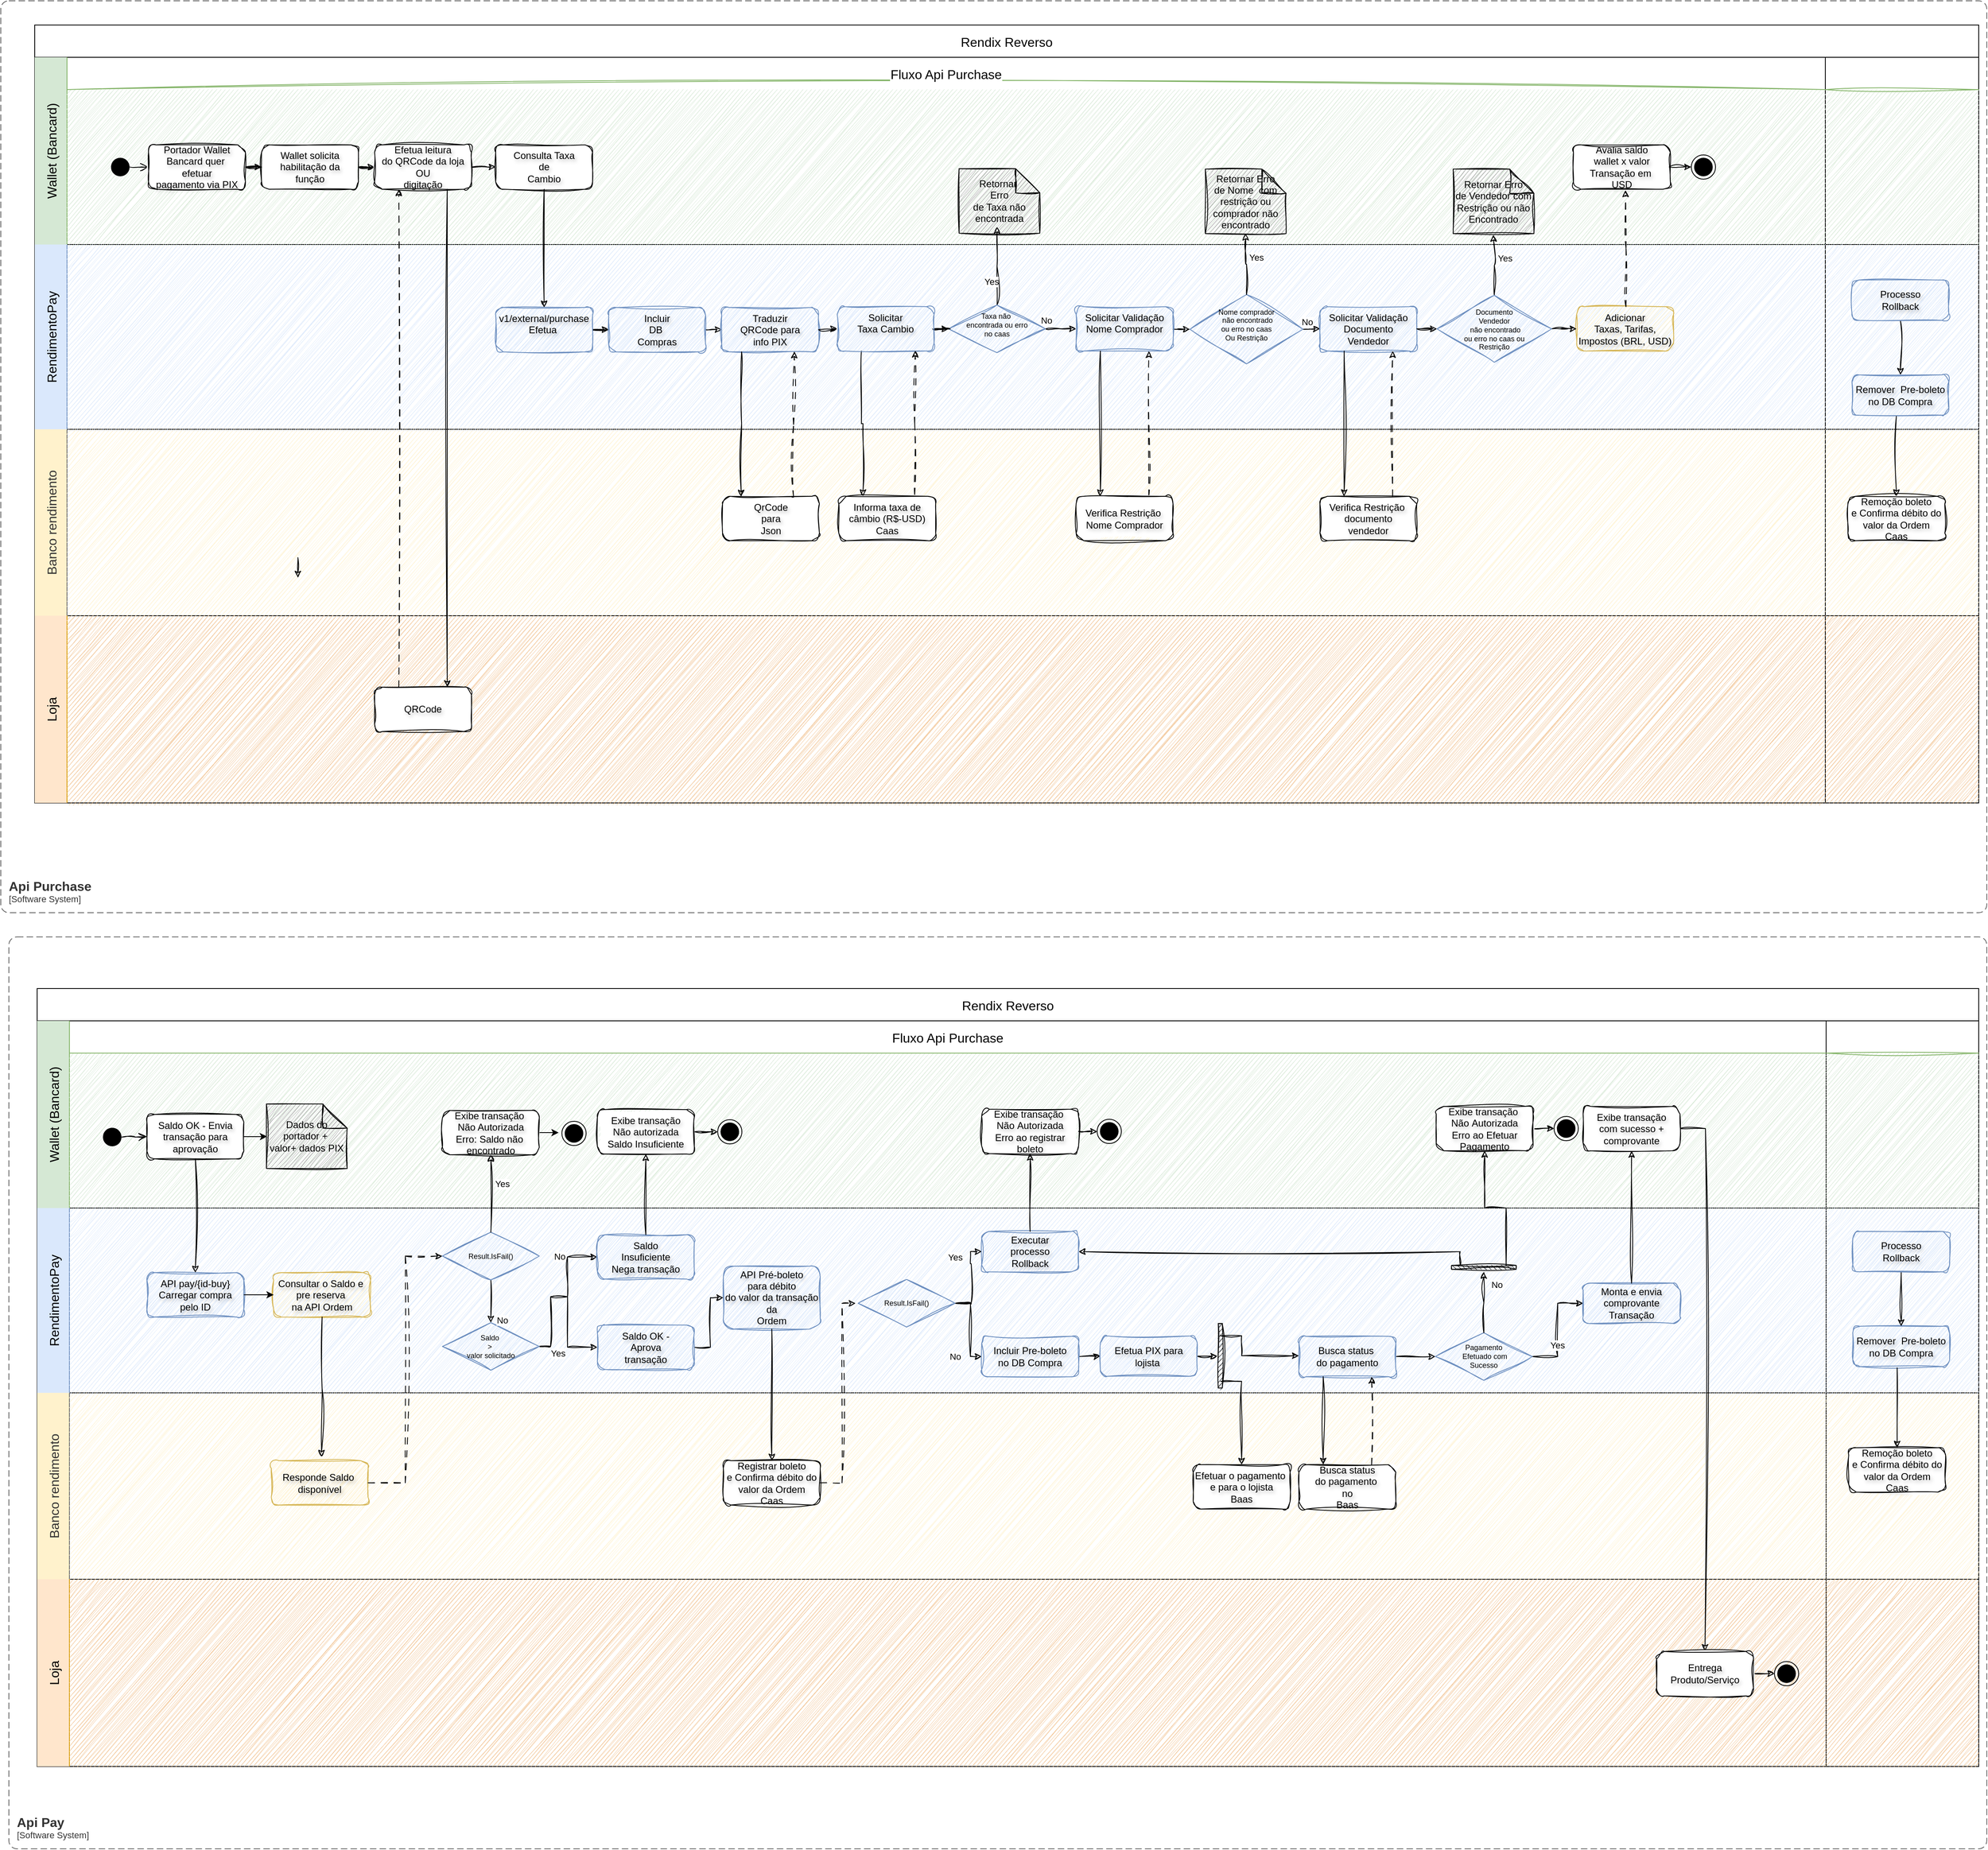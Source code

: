 <mxfile version="24.8.8">
  <diagram name="Página-1" id="vGowUZpvYoI6yEe8FeIs">
    <mxGraphModel dx="2059" dy="1138" grid="1" gridSize="10" guides="1" tooltips="1" connect="1" arrows="1" fold="1" page="1" pageScale="1" pageWidth="827" pageHeight="1169" math="0" shadow="0">
      <root>
        <mxCell id="0" />
        <mxCell id="1" parent="0" />
        <object placeholders="1" c4Name="Api Purchase&#xa;" c4Type="SystemScopeBoundary" c4Application="Software System" label="&lt;font style=&quot;font-size: 16px&quot;&gt;&lt;b&gt;&lt;div style=&quot;text-align: left&quot;&gt;%c4Name%&lt;/div&gt;&lt;/b&gt;&lt;/font&gt;&lt;div style=&quot;text-align: left&quot;&gt;[%c4Application%]&lt;/div&gt;" id="BcG7KKhlKERpXwep-82u-1">
          <mxCell style="rounded=1;fontSize=11;whiteSpace=wrap;html=1;dashed=1;arcSize=20;fillColor=default;strokeColor=#666666;fontColor=#333333;labelBackgroundColor=none;align=left;verticalAlign=bottom;labelBorderColor=none;spacingTop=0;spacing=10;dashPattern=8 4;metaEdit=1;rotatable=1;perimeter=rectanglePerimeter;noLabel=0;labelPadding=0;allowArrows=0;connectable=1;expand=0;recursiveResize=0;editable=1;pointerEvents=0;absoluteArcSize=1;points=[[0.25,0,0],[0.5,0,0],[0.75,0,0],[1,0.25,0],[1,0.5,0],[1,0.75,0],[0.75,1,0],[0.5,1,0],[0.25,1,0],[0,0.75,0],[0,0.5,0],[0,0.25,0]];movable=1;resizable=1;deletable=1;locked=0;" parent="1" vertex="1">
            <mxGeometry x="-810" y="20" width="2460" height="1130" as="geometry" />
          </mxCell>
        </object>
        <mxCell id="BcG7KKhlKERpXwep-82u-2" value="Rendix Reverso" style="shape=table;childLayout=tableLayout;startSize=40;collapsible=0;recursiveResize=0;expand=0;fontSize=16;labelBackgroundColor=default;movable=1;resizable=1;rotatable=1;deletable=1;editable=1;locked=0;connectable=1;" parent="1" vertex="1">
          <mxGeometry x="-768" y="50" width="2408" height="964" as="geometry" />
        </mxCell>
        <mxCell id="BcG7KKhlKERpXwep-82u-3" value="Wallet (Bancard)" style="shape=tableRow;horizontal=0;swimlaneHead=0;swimlaneBody=0;top=0;left=0;strokeColor=#82b366;bottom=0;right=0;dropTarget=0;fontStyle=0;fillColor=#d5e8d4;points=[[0,0.5],[1,0.5]];portConstraint=eastwest;startSize=40;collapsible=0;recursiveResize=0;expand=0;fontSize=16;labelBackgroundColor=#d5e8d4;" parent="BcG7KKhlKERpXwep-82u-2" vertex="1">
          <mxGeometry y="40" width="2408" height="232" as="geometry" />
        </mxCell>
        <mxCell id="BcG7KKhlKERpXwep-82u-4" value="Fluxo Api Purchase" style="swimlane;swimlaneHead=0;swimlaneBody=0;fontStyle=0;strokeColor=inherit;connectable=0;fillColor=none;startSize=40;collapsible=0;recursiveResize=0;expand=0;fontSize=16;labelBackgroundColor=default;swimlaneFillColor=#d5e8d4;sketch=1;curveFitting=1;jiggle=2;" parent="BcG7KKhlKERpXwep-82u-3" vertex="1">
          <mxGeometry x="40" width="2178" height="232" as="geometry">
            <mxRectangle width="2178" height="232" as="alternateBounds" />
          </mxGeometry>
        </mxCell>
        <mxCell id="BcG7KKhlKERpXwep-82u-5" value="" style="ellipse;html=1;shape=startState;fillColor=#000000;strokeColor=#000000;textShadow=1;" parent="BcG7KKhlKERpXwep-82u-4" vertex="1">
          <mxGeometry x="51" y="121" width="30" height="30" as="geometry" />
        </mxCell>
        <mxCell id="BcG7KKhlKERpXwep-82u-6" value="" style="edgeStyle=orthogonalEdgeStyle;html=1;verticalAlign=bottom;endArrow=open;endSize=8;strokeColor=#000000;rounded=0;textShadow=1;sketch=1;curveFitting=1;jiggle=2;exitX=0.9;exitY=0.502;exitDx=0;exitDy=0;exitPerimeter=0;entryX=0;entryY=0.5;entryDx=0;entryDy=0;" parent="BcG7KKhlKERpXwep-82u-4" source="BcG7KKhlKERpXwep-82u-5" target="BcG7KKhlKERpXwep-82u-8" edge="1">
          <mxGeometry relative="1" as="geometry">
            <mxPoint x="107" y="136" as="targetPoint" />
          </mxGeometry>
        </mxCell>
        <mxCell id="BcG7KKhlKERpXwep-82u-7" style="edgeStyle=orthogonalEdgeStyle;rounded=0;orthogonalLoop=1;jettySize=auto;html=1;entryX=0;entryY=0.5;entryDx=0;entryDy=0;sketch=1;curveFitting=1;jiggle=2;" parent="BcG7KKhlKERpXwep-82u-4" source="BcG7KKhlKERpXwep-82u-8" target="BcG7KKhlKERpXwep-82u-10" edge="1">
          <mxGeometry relative="1" as="geometry">
            <mxPoint x="241" y="136" as="targetPoint" />
          </mxGeometry>
        </mxCell>
        <mxCell id="BcG7KKhlKERpXwep-82u-8" value="Portador Wallet&lt;div&gt;Bancard quer&amp;nbsp;&lt;/div&gt;&lt;div&gt;efetuar&lt;/div&gt;&lt;div&gt;pagamento via PIX&lt;/div&gt;" style="rounded=1;whiteSpace=wrap;html=1;arcSize=17;fontColor=#000000;fillColor=default;strokeColor=#000000;verticalAlign=middle;textShadow=1;sketch=1;curveFitting=1;jiggle=2;" parent="BcG7KKhlKERpXwep-82u-4" vertex="1">
          <mxGeometry x="101" y="108.5" width="120" height="55" as="geometry" />
        </mxCell>
        <mxCell id="BcG7KKhlKERpXwep-82u-9" style="edgeStyle=orthogonalEdgeStyle;rounded=0;orthogonalLoop=1;jettySize=auto;html=1;entryX=0;entryY=0.5;entryDx=0;entryDy=0;sketch=1;curveFitting=1;jiggle=2;" parent="BcG7KKhlKERpXwep-82u-4" source="BcG7KKhlKERpXwep-82u-10" target="BcG7KKhlKERpXwep-82u-12" edge="1">
          <mxGeometry relative="1" as="geometry">
            <mxPoint x="381" y="136" as="targetPoint" />
          </mxGeometry>
        </mxCell>
        <mxCell id="BcG7KKhlKERpXwep-82u-10" value="Wallet solicita&lt;div&gt;habilitação da&lt;/div&gt;&lt;div&gt;função&lt;br&gt;&lt;/div&gt;" style="rounded=1;whiteSpace=wrap;html=1;arcSize=17;fontColor=#000000;fillColor=default;strokeColor=#000000;verticalAlign=middle;textShadow=1;sketch=1;curveFitting=1;jiggle=2;" parent="BcG7KKhlKERpXwep-82u-4" vertex="1">
          <mxGeometry x="241" y="108.5" width="120" height="55" as="geometry" />
        </mxCell>
        <mxCell id="BcG7KKhlKERpXwep-82u-11" style="edgeStyle=orthogonalEdgeStyle;rounded=0;orthogonalLoop=1;jettySize=auto;html=1;sketch=1;curveFitting=1;jiggle=2;" parent="BcG7KKhlKERpXwep-82u-4" source="BcG7KKhlKERpXwep-82u-12" edge="1">
          <mxGeometry relative="1" as="geometry">
            <mxPoint x="531" y="136" as="targetPoint" />
          </mxGeometry>
        </mxCell>
        <mxCell id="BcG7KKhlKERpXwep-82u-12" value="&lt;div&gt;Efetua leitura&lt;/div&gt;&lt;div&gt;do QRCode da loja OU&lt;/div&gt;&lt;div&gt;digitação&lt;/div&gt;" style="rounded=1;whiteSpace=wrap;html=1;arcSize=17;fontColor=#000000;fillColor=default;strokeColor=#000000;verticalAlign=middle;textShadow=1;sketch=1;curveFitting=1;jiggle=2;" parent="BcG7KKhlKERpXwep-82u-4" vertex="1">
          <mxGeometry x="381" y="108.5" width="120" height="55" as="geometry" />
        </mxCell>
        <mxCell id="BcG7KKhlKERpXwep-82u-13" value="&lt;div&gt;Consulta Taxa&lt;/div&gt;&lt;div&gt;de&lt;/div&gt;&lt;div&gt;Cambio&lt;/div&gt;" style="rounded=1;whiteSpace=wrap;html=1;arcSize=17;fontColor=#000000;fillColor=default;strokeColor=#000000;verticalAlign=middle;textShadow=1;sketch=1;curveFitting=1;jiggle=2;" parent="BcG7KKhlKERpXwep-82u-4" vertex="1">
          <mxGeometry x="531" y="108.5" width="120" height="55" as="geometry" />
        </mxCell>
        <mxCell id="BcG7KKhlKERpXwep-82u-14" value="Avalia saldo&lt;div&gt;wallet x valor&lt;/div&gt;&lt;div&gt;Transação em&amp;nbsp;&lt;/div&gt;&lt;div&gt;USD&lt;/div&gt;" style="rounded=1;whiteSpace=wrap;html=1;arcSize=17;fontColor=#000000;fillColor=default;strokeColor=#000000;verticalAlign=middle;textShadow=1;sketch=1;curveFitting=1;jiggle=2;" parent="BcG7KKhlKERpXwep-82u-4" vertex="1">
          <mxGeometry x="1866" y="108.5" width="120" height="55" as="geometry" />
        </mxCell>
        <mxCell id="BcG7KKhlKERpXwep-82u-15" value="Retornar&amp;nbsp;&lt;div&gt;Erro&lt;br&gt;de Taxa não encontrada&lt;/div&gt;" style="shape=note;whiteSpace=wrap;html=1;backgroundOutline=1;darkOpacity=0.05;labelBackgroundColor=none;fontColor=#000000;fillColor=#a3a3a3;sketch=1;curveFitting=1;jiggle=2;" parent="BcG7KKhlKERpXwep-82u-4" vertex="1">
          <mxGeometry x="1105" y="138" width="100" height="80" as="geometry" />
        </mxCell>
        <mxCell id="BcG7KKhlKERpXwep-82u-16" value="Retornar&amp;nbsp;&lt;span style=&quot;background-color: initial;&quot;&gt;Erro&lt;/span&gt;&lt;div&gt;de Nome&amp;nbsp; com restrição ou comprador não encontrado&lt;/div&gt;" style="shape=note;whiteSpace=wrap;html=1;backgroundOutline=1;darkOpacity=0.05;labelBackgroundColor=none;fontColor=#000000;fillColor=#a3a3a3;sketch=1;curveFitting=1;jiggle=2;" parent="BcG7KKhlKERpXwep-82u-4" vertex="1">
          <mxGeometry x="1410" y="138.5" width="100" height="80" as="geometry" />
        </mxCell>
        <mxCell id="BcG7KKhlKERpXwep-82u-17" style="edgeStyle=orthogonalEdgeStyle;rounded=0;orthogonalLoop=1;jettySize=auto;html=1;sketch=1;curveFitting=1;jiggle=2;exitX=0.989;exitY=0.499;exitDx=0;exitDy=0;exitPerimeter=0;" parent="BcG7KKhlKERpXwep-82u-4" source="BcG7KKhlKERpXwep-82u-14" edge="1">
          <mxGeometry relative="1" as="geometry">
            <mxPoint x="2012" y="136" as="targetPoint" />
            <mxPoint x="1986" y="136" as="sourcePoint" />
          </mxGeometry>
        </mxCell>
        <mxCell id="BcG7KKhlKERpXwep-82u-18" value="" style="ellipse;html=1;shape=endState;fillColor=strokeColor;" parent="BcG7KKhlKERpXwep-82u-4" vertex="1">
          <mxGeometry x="2012" y="121" width="30" height="30" as="geometry" />
        </mxCell>
        <mxCell id="BcG7KKhlKERpXwep-82u-19" style="swimlane;swimlaneHead=0;swimlaneBody=0;fontStyle=0;strokeColor=inherit;connectable=0;fillColor=none;startSize=40;collapsible=0;recursiveResize=0;expand=0;fontSize=16;labelBackgroundColor=default;swimlaneFillColor=#d5e8d4;sketch=1;curveFitting=1;jiggle=2;" parent="BcG7KKhlKERpXwep-82u-3" vertex="1">
          <mxGeometry x="2218" width="190" height="232" as="geometry">
            <mxRectangle width="190" height="232" as="alternateBounds" />
          </mxGeometry>
        </mxCell>
        <mxCell id="BcG7KKhlKERpXwep-82u-20" value="RendimentoPay" style="shape=tableRow;horizontal=0;swimlaneHead=0;swimlaneBody=0;top=0;left=0;strokeColor=#6c8ebf;bottom=0;right=0;dropTarget=0;fontStyle=0;fillColor=#dae8fc;points=[[0,0.5],[1,0.5]];portConstraint=eastwest;startSize=40;collapsible=0;recursiveResize=0;expand=0;fontSize=16;" parent="BcG7KKhlKERpXwep-82u-2" vertex="1">
          <mxGeometry y="272" width="2408" height="229" as="geometry" />
        </mxCell>
        <mxCell id="BcG7KKhlKERpXwep-82u-21" value="" style="swimlane;swimlaneHead=0;swimlaneBody=0;fontStyle=0;connectable=0;strokeColor=#6c8ebf;fillColor=#dae8fc;startSize=0;collapsible=0;recursiveResize=0;expand=0;fontSize=16;fillStyle=auto;shadow=0;rounded=0;gradientColor=none;swimlaneLine=1;swimlaneFillColor=#dae8fc;sketch=1;curveFitting=1;jiggle=2;" parent="BcG7KKhlKERpXwep-82u-20" vertex="1">
          <mxGeometry x="40" width="2178" height="229" as="geometry">
            <mxRectangle width="2178" height="229" as="alternateBounds" />
          </mxGeometry>
        </mxCell>
        <mxCell id="BcG7KKhlKERpXwep-82u-22" value="" style="edgeStyle=orthogonalEdgeStyle;rounded=0;orthogonalLoop=1;jettySize=auto;html=1;entryX=0;entryY=0.5;entryDx=0;entryDy=0;sketch=1;curveFitting=1;jiggle=2;" parent="BcG7KKhlKERpXwep-82u-21" source="BcG7KKhlKERpXwep-82u-23" target="BcG7KKhlKERpXwep-82u-25" edge="1">
          <mxGeometry relative="1" as="geometry" />
        </mxCell>
        <mxCell id="BcG7KKhlKERpXwep-82u-23" value="&lt;div&gt;v1/external/purchase&lt;/div&gt;&lt;div&gt;Efetua&amp;nbsp;&lt;/div&gt;&lt;div&gt;&lt;br&gt;&lt;/div&gt;" style="rounded=1;whiteSpace=wrap;html=1;arcSize=17;fillColor=#dae8fc;strokeColor=#6c8ebf;verticalAlign=middle;textShadow=1;sketch=1;curveFitting=1;jiggle=2;" parent="BcG7KKhlKERpXwep-82u-21" vertex="1">
          <mxGeometry x="531" y="78" width="120" height="55" as="geometry" />
        </mxCell>
        <mxCell id="BcG7KKhlKERpXwep-82u-24" style="edgeStyle=orthogonalEdgeStyle;rounded=0;orthogonalLoop=1;jettySize=auto;html=1;sketch=1;curveFitting=1;jiggle=2;" parent="BcG7KKhlKERpXwep-82u-21" source="BcG7KKhlKERpXwep-82u-25" edge="1">
          <mxGeometry relative="1" as="geometry">
            <mxPoint x="811.0" y="105.5" as="targetPoint" />
          </mxGeometry>
        </mxCell>
        <mxCell id="BcG7KKhlKERpXwep-82u-25" value="&lt;div&gt;Incluir&lt;/div&gt;&lt;div&gt;DB&amp;nbsp;&lt;br&gt;Compras&lt;/div&gt;&lt;div&gt;&lt;br&gt;&lt;/div&gt;" style="rounded=1;whiteSpace=wrap;html=1;arcSize=17;fillColor=#dae8fc;strokeColor=#6c8ebf;verticalAlign=top;textShadow=1;sketch=1;curveFitting=1;jiggle=2;" parent="BcG7KKhlKERpXwep-82u-21" vertex="1">
          <mxGeometry x="671" y="78" width="120" height="55" as="geometry" />
        </mxCell>
        <mxCell id="BcG7KKhlKERpXwep-82u-26" value="&lt;div&gt;Traduzir&lt;/div&gt;&lt;div&gt;QRCode para&lt;/div&gt;&lt;div&gt;info PIX&lt;/div&gt;" style="rounded=1;whiteSpace=wrap;html=1;arcSize=17;fillColor=#dae8fc;strokeColor=#6c8ebf;verticalAlign=top;textShadow=1;sketch=1;curveFitting=1;jiggle=2;" parent="BcG7KKhlKERpXwep-82u-21" vertex="1">
          <mxGeometry x="811" y="78" width="120" height="55" as="geometry" />
        </mxCell>
        <mxCell id="BcG7KKhlKERpXwep-82u-27" value="&lt;div&gt;Adicionar&lt;/div&gt;&lt;div&gt;Taxas, Tarifas, Impostos (BRL, USD)&lt;/div&gt;" style="rounded=1;whiteSpace=wrap;html=1;arcSize=17;fillColor=#fff2cc;strokeColor=#d6b656;verticalAlign=top;textShadow=1;sketch=1;curveFitting=1;jiggle=2;" parent="BcG7KKhlKERpXwep-82u-21" vertex="1">
          <mxGeometry x="1870" y="77" width="120" height="55" as="geometry" />
        </mxCell>
        <mxCell id="BcG7KKhlKERpXwep-82u-28" style="edgeStyle=orthogonalEdgeStyle;rounded=0;orthogonalLoop=1;jettySize=auto;html=1;entryX=0;entryY=0.5;entryDx=0;entryDy=0;sketch=1;curveFitting=1;jiggle=2;" parent="BcG7KKhlKERpXwep-82u-21" source="BcG7KKhlKERpXwep-82u-32" target="BcG7KKhlKERpXwep-82u-34" edge="1">
          <mxGeometry relative="1" as="geometry">
            <mxPoint x="1255" y="105.5" as="targetPoint" />
          </mxGeometry>
        </mxCell>
        <mxCell id="BcG7KKhlKERpXwep-82u-29" value="No" style="edgeLabel;html=1;align=center;verticalAlign=middle;resizable=0;points=[];" parent="BcG7KKhlKERpXwep-82u-28" vertex="1" connectable="0">
          <mxGeometry x="-0.015" y="1" relative="1" as="geometry">
            <mxPoint x="-19" y="-12" as="offset" />
          </mxGeometry>
        </mxCell>
        <mxCell id="BcG7KKhlKERpXwep-82u-30" style="edgeStyle=orthogonalEdgeStyle;rounded=0;orthogonalLoop=1;jettySize=auto;html=1;sketch=1;curveFitting=1;jiggle=2;" parent="BcG7KKhlKERpXwep-82u-21" source="BcG7KKhlKERpXwep-82u-32" edge="1">
          <mxGeometry relative="1" as="geometry">
            <mxPoint x="1152" y="-22" as="targetPoint" />
          </mxGeometry>
        </mxCell>
        <mxCell id="BcG7KKhlKERpXwep-82u-31" value="Yes" style="edgeLabel;html=1;align=center;verticalAlign=middle;resizable=0;points=[];" parent="BcG7KKhlKERpXwep-82u-30" vertex="1" connectable="0">
          <mxGeometry x="-0.405" y="1" relative="1" as="geometry">
            <mxPoint x="-6" as="offset" />
          </mxGeometry>
        </mxCell>
        <mxCell id="BcG7KKhlKERpXwep-82u-32" value="Taxa não&amp;nbsp;&lt;div&gt;encontrada ou erro&lt;/div&gt;&lt;div&gt;no caas&lt;br&gt;&lt;div style=&quot;font-size: 9px;&quot;&gt;&lt;br&gt;&lt;/div&gt;&lt;/div&gt;" style="rhombus;whiteSpace=wrap;html=1;fillColor=#dae8fc;strokeColor=#6c8ebf;fontSize=9;rounded=0;sketch=1;curveFitting=1;jiggle=2;" parent="BcG7KKhlKERpXwep-82u-21" vertex="1">
          <mxGeometry x="1092" y="75" width="120" height="59" as="geometry" />
        </mxCell>
        <mxCell id="BcG7KKhlKERpXwep-82u-33" style="edgeStyle=orthogonalEdgeStyle;rounded=0;orthogonalLoop=1;jettySize=auto;html=1;entryX=0;entryY=0.5;entryDx=0;entryDy=0;sketch=1;curveFitting=1;jiggle=2;" parent="BcG7KKhlKERpXwep-82u-21" source="BcG7KKhlKERpXwep-82u-34" target="BcG7KKhlKERpXwep-82u-37" edge="1">
          <mxGeometry relative="1" as="geometry">
            <Array as="points">
              <mxPoint x="1375" y="105" />
            </Array>
          </mxGeometry>
        </mxCell>
        <mxCell id="BcG7KKhlKERpXwep-82u-34" value="&lt;div&gt;Solicitar&amp;nbsp;&lt;span style=&quot;background-color: initial;&quot;&gt;Validação&lt;/span&gt;&lt;/div&gt;&lt;div&gt;Nome Comprador&lt;/div&gt;" style="rounded=1;whiteSpace=wrap;html=1;arcSize=17;fillColor=#dae8fc;strokeColor=#6c8ebf;verticalAlign=top;textShadow=1;sketch=1;curveFitting=1;jiggle=2;" parent="BcG7KKhlKERpXwep-82u-21" vertex="1">
          <mxGeometry x="1250" y="77" width="120" height="55" as="geometry" />
        </mxCell>
        <mxCell id="BcG7KKhlKERpXwep-82u-35" style="edgeStyle=orthogonalEdgeStyle;rounded=0;orthogonalLoop=1;jettySize=auto;html=1;exitX=1;exitY=0.5;exitDx=0;exitDy=0;entryX=0;entryY=0.5;entryDx=0;entryDy=0;sketch=1;curveFitting=1;jiggle=2;" parent="BcG7KKhlKERpXwep-82u-21" source="BcG7KKhlKERpXwep-82u-37" target="BcG7KKhlKERpXwep-82u-38" edge="1">
          <mxGeometry relative="1" as="geometry">
            <Array as="points">
              <mxPoint x="1538" y="105" />
              <mxPoint x="1538" y="105" />
            </Array>
          </mxGeometry>
        </mxCell>
        <mxCell id="BcG7KKhlKERpXwep-82u-36" value="No" style="edgeLabel;html=1;align=center;verticalAlign=middle;resizable=0;points=[];" parent="BcG7KKhlKERpXwep-82u-35" vertex="1" connectable="0">
          <mxGeometry x="-0.503" y="-1" relative="1" as="geometry">
            <mxPoint y="-10" as="offset" />
          </mxGeometry>
        </mxCell>
        <mxCell id="BcG7KKhlKERpXwep-82u-37" value="Nome comprador&lt;div&gt;&amp;nbsp;não&amp;nbsp;&lt;span style=&quot;background-color: initial;&quot;&gt;encontrado&lt;/span&gt;&lt;/div&gt;&lt;div&gt;&lt;span style=&quot;background-color: initial;&quot;&gt;ou erro&amp;nbsp;&lt;/span&gt;&lt;span style=&quot;background-color: initial;&quot;&gt;no caas&lt;/span&gt;&lt;/div&gt;&lt;div&gt;Ou Restrição&lt;br&gt;&lt;div&gt;&lt;div style=&quot;font-size: 9px;&quot;&gt;&lt;br&gt;&lt;/div&gt;&lt;/div&gt;&lt;/div&gt;" style="rhombus;whiteSpace=wrap;html=1;fillColor=#dae8fc;strokeColor=#6c8ebf;fontSize=9;rounded=0;sketch=1;curveFitting=1;jiggle=2;verticalAlign=middle;" parent="BcG7KKhlKERpXwep-82u-21" vertex="1">
          <mxGeometry x="1391" y="62" width="140" height="86" as="geometry" />
        </mxCell>
        <mxCell id="BcG7KKhlKERpXwep-82u-38" value="&lt;div&gt;Solicitar&amp;nbsp;&lt;span style=&quot;background-color: initial;&quot;&gt;Validação&lt;/span&gt;&lt;/div&gt;&lt;div&gt;Documento&lt;/div&gt;&lt;div&gt;Vendedor&lt;/div&gt;" style="rounded=1;whiteSpace=wrap;html=1;arcSize=17;fillColor=#dae8fc;strokeColor=#6c8ebf;verticalAlign=top;textShadow=1;sketch=1;curveFitting=1;jiggle=2;" parent="BcG7KKhlKERpXwep-82u-21" vertex="1">
          <mxGeometry x="1552" y="77" width="120" height="55" as="geometry" />
        </mxCell>
        <mxCell id="BcG7KKhlKERpXwep-82u-39" style="swimlane;swimlaneHead=0;swimlaneBody=0;fontStyle=0;connectable=0;strokeColor=#6c8ebf;fillColor=#dae8fc;startSize=0;collapsible=0;recursiveResize=0;expand=0;fontSize=16;fillStyle=auto;shadow=0;rounded=0;gradientColor=none;swimlaneLine=1;swimlaneFillColor=#dae8fc;sketch=1;curveFitting=1;jiggle=2;" parent="BcG7KKhlKERpXwep-82u-20" vertex="1">
          <mxGeometry x="2218" width="190" height="229" as="geometry">
            <mxRectangle width="190" height="229" as="alternateBounds" />
          </mxGeometry>
        </mxCell>
        <mxCell id="BcG7KKhlKERpXwep-82u-40" value="Banco rendimento" style="shape=tableRow;horizontal=0;swimlaneHead=0;swimlaneBody=0;top=0;left=0;strokeColor=#666666;bottom=0;right=0;dropTarget=0;fontStyle=0;fillColor=#fff2cc;points=[[0,0.5],[1,0.5]];portConstraint=eastwest;startSize=40;collapsible=0;recursiveResize=0;expand=0;fontSize=16;swimlaneFillColor=none;fontColor=#333333;" parent="BcG7KKhlKERpXwep-82u-2" vertex="1">
          <mxGeometry y="501" width="2408" height="231" as="geometry" />
        </mxCell>
        <mxCell id="BcG7KKhlKERpXwep-82u-41" value="" style="swimlane;swimlaneHead=0;swimlaneBody=0;fontStyle=0;connectable=0;strokeColor=inherit;fillColor=none;startSize=0;collapsible=0;recursiveResize=0;expand=0;fontSize=16;verticalAlign=middle;spacingBottom=9;swimlaneFillColor=#fff2cc;sketch=1;curveFitting=1;jiggle=2;" parent="BcG7KKhlKERpXwep-82u-40" vertex="1">
          <mxGeometry x="40" width="2178" height="231" as="geometry">
            <mxRectangle width="2178" height="231" as="alternateBounds" />
          </mxGeometry>
        </mxCell>
        <mxCell id="BcG7KKhlKERpXwep-82u-42" style="edgeStyle=orthogonalEdgeStyle;rounded=0;orthogonalLoop=1;jettySize=auto;html=1;entryX=0.5;entryY=0;entryDx=0;entryDy=0;sketch=1;curveFitting=1;jiggle=2;" parent="BcG7KKhlKERpXwep-82u-41" edge="1">
          <mxGeometry relative="1" as="geometry">
            <mxPoint x="286" y="184" as="targetPoint" />
            <mxPoint x="286" y="159" as="sourcePoint" />
          </mxGeometry>
        </mxCell>
        <mxCell id="BcG7KKhlKERpXwep-82u-43" value="&lt;div&gt;Informa taxa de câmbio (R$-USD)&lt;/div&gt;&lt;div&gt;Caas&lt;/div&gt;" style="rounded=1;whiteSpace=wrap;html=1;arcSize=17;fontColor=#000000;fillColor=default;strokeColor=#000000;verticalAlign=middle;textShadow=1;sketch=1;curveFitting=1;jiggle=2;" parent="BcG7KKhlKERpXwep-82u-41" vertex="1">
          <mxGeometry x="956" y="83" width="120" height="55" as="geometry" />
        </mxCell>
        <mxCell id="BcG7KKhlKERpXwep-82u-44" value="&lt;div&gt;QrCode&lt;/div&gt;&lt;div&gt;para&lt;/div&gt;&lt;div&gt;Json&lt;/div&gt;" style="rounded=1;whiteSpace=wrap;html=1;arcSize=17;fontColor=#000000;fillColor=default;strokeColor=#000000;verticalAlign=middle;textShadow=1;sketch=1;curveFitting=1;jiggle=2;" parent="BcG7KKhlKERpXwep-82u-41" vertex="1">
          <mxGeometry x="812" y="83" width="120" height="55" as="geometry" />
        </mxCell>
        <mxCell id="BcG7KKhlKERpXwep-82u-45" value="&lt;div&gt;Verifica Restrição&amp;nbsp;&lt;/div&gt;&lt;div&gt;documento&lt;/div&gt;&lt;div&gt;vendedor&lt;/div&gt;" style="rounded=1;whiteSpace=wrap;html=1;arcSize=17;fontColor=#000000;fillColor=default;strokeColor=#000000;verticalAlign=middle;textShadow=1;sketch=1;curveFitting=1;jiggle=2;" parent="BcG7KKhlKERpXwep-82u-41" vertex="1">
          <mxGeometry x="1552" y="83" width="120" height="55" as="geometry" />
        </mxCell>
        <mxCell id="BcG7KKhlKERpXwep-82u-46" style="swimlane;swimlaneHead=0;swimlaneBody=0;fontStyle=0;connectable=0;strokeColor=inherit;fillColor=none;startSize=0;collapsible=0;recursiveResize=0;expand=0;fontSize=16;verticalAlign=middle;spacingBottom=9;swimlaneFillColor=#fff2cc;sketch=1;curveFitting=1;jiggle=2;" parent="BcG7KKhlKERpXwep-82u-40" vertex="1">
          <mxGeometry x="2218" width="190" height="231" as="geometry">
            <mxRectangle width="190" height="231" as="alternateBounds" />
          </mxGeometry>
        </mxCell>
        <mxCell id="BcG7KKhlKERpXwep-82u-47" value="Loja" style="shape=tableRow;horizontal=0;swimlaneHead=0;swimlaneBody=0;top=0;left=0;strokeColor=#d79b00;bottom=0;right=0;dropTarget=0;fontStyle=0;fillColor=#ffe6cc;points=[[0,0.5],[1,0.5]];portConstraint=eastwest;startSize=40;collapsible=0;recursiveResize=0;expand=0;fontSize=16;" parent="BcG7KKhlKERpXwep-82u-2" vertex="1">
          <mxGeometry y="732" width="2408" height="232" as="geometry" />
        </mxCell>
        <mxCell id="BcG7KKhlKERpXwep-82u-48" style="swimlane;swimlaneHead=0;swimlaneBody=0;fontStyle=0;connectable=0;strokeColor=inherit;fillColor=none;startSize=0;collapsible=0;recursiveResize=0;expand=0;fontSize=16;swimlaneFillColor=#f1be88;sketch=1;curveFitting=1;jiggle=2;" parent="BcG7KKhlKERpXwep-82u-47" vertex="1">
          <mxGeometry x="40" width="2178" height="232" as="geometry">
            <mxRectangle width="2178" height="232" as="alternateBounds" />
          </mxGeometry>
        </mxCell>
        <mxCell id="BcG7KKhlKERpXwep-82u-49" value="&lt;div&gt;QRCode&lt;/div&gt;" style="rounded=1;whiteSpace=wrap;html=1;arcSize=17;fontColor=#000000;fillColor=default;strokeColor=#000000;verticalAlign=middle;textShadow=1;sketch=1;curveFitting=1;jiggle=2;" parent="BcG7KKhlKERpXwep-82u-48" vertex="1">
          <mxGeometry x="381" y="88.5" width="120" height="55" as="geometry" />
        </mxCell>
        <mxCell id="BcG7KKhlKERpXwep-82u-50" style="swimlane;swimlaneHead=0;swimlaneBody=0;fontStyle=0;connectable=0;strokeColor=inherit;fillColor=none;startSize=0;collapsible=0;recursiveResize=0;expand=0;fontSize=16;swimlaneFillColor=#f1be88;sketch=1;curveFitting=1;jiggle=2;" parent="BcG7KKhlKERpXwep-82u-47" vertex="1">
          <mxGeometry x="2218" width="190" height="232" as="geometry">
            <mxRectangle width="190" height="232" as="alternateBounds" />
          </mxGeometry>
        </mxCell>
        <mxCell id="BcG7KKhlKERpXwep-82u-51" style="edgeStyle=orthogonalEdgeStyle;rounded=0;orthogonalLoop=1;jettySize=auto;html=1;exitX=0.75;exitY=1;exitDx=0;exitDy=0;entryX=0.75;entryY=0;entryDx=0;entryDy=0;sketch=1;curveFitting=1;jiggle=2;" parent="BcG7KKhlKERpXwep-82u-2" source="BcG7KKhlKERpXwep-82u-12" target="BcG7KKhlKERpXwep-82u-49" edge="1">
          <mxGeometry relative="1" as="geometry">
            <mxPoint x="481" y="820" as="targetPoint" />
          </mxGeometry>
        </mxCell>
        <mxCell id="BcG7KKhlKERpXwep-82u-52" style="edgeStyle=orthogonalEdgeStyle;rounded=0;orthogonalLoop=1;jettySize=auto;html=1;exitX=0.25;exitY=0;exitDx=0;exitDy=0;entryX=0.25;entryY=1;entryDx=0;entryDy=0;dashed=1;dashPattern=8 8;sketch=1;curveFitting=1;jiggle=2;" parent="BcG7KKhlKERpXwep-82u-2" source="BcG7KKhlKERpXwep-82u-49" target="BcG7KKhlKERpXwep-82u-12" edge="1">
          <mxGeometry relative="1" as="geometry" />
        </mxCell>
        <mxCell id="BcG7KKhlKERpXwep-82u-53" style="edgeStyle=orthogonalEdgeStyle;rounded=0;orthogonalLoop=1;jettySize=auto;html=1;entryX=0.5;entryY=0;entryDx=0;entryDy=0;sketch=1;curveFitting=1;jiggle=2;" parent="BcG7KKhlKERpXwep-82u-2" source="BcG7KKhlKERpXwep-82u-13" target="BcG7KKhlKERpXwep-82u-23" edge="1">
          <mxGeometry relative="1" as="geometry">
            <mxPoint x="631" y="360" as="targetPoint" />
          </mxGeometry>
        </mxCell>
        <mxCell id="BcG7KKhlKERpXwep-82u-54" style="edgeStyle=orthogonalEdgeStyle;rounded=0;orthogonalLoop=1;jettySize=auto;html=1;entryX=0.538;entryY=1.022;entryDx=0;entryDy=0;entryPerimeter=0;dashed=1;dashPattern=8 8;sketch=1;curveFitting=1;jiggle=2;exitX=0.509;exitY=0;exitDx=0;exitDy=0;exitPerimeter=0;" parent="BcG7KKhlKERpXwep-82u-2" source="BcG7KKhlKERpXwep-82u-27" target="BcG7KKhlKERpXwep-82u-14" edge="1">
          <mxGeometry relative="1" as="geometry">
            <mxPoint x="1960" y="290" as="targetPoint" />
            <mxPoint x="1970.034" y="331.5" as="sourcePoint" />
          </mxGeometry>
        </mxCell>
        <mxCell id="BcG7KKhlKERpXwep-82u-55" style="edgeStyle=orthogonalEdgeStyle;rounded=0;orthogonalLoop=1;jettySize=auto;html=1;entryX=0.192;entryY=0.008;entryDx=0;entryDy=0;sketch=1;curveFitting=1;jiggle=2;exitX=0.205;exitY=1;exitDx=0;exitDy=0;exitPerimeter=0;entryPerimeter=0;" parent="BcG7KKhlKERpXwep-82u-2" source="BcG7KKhlKERpXwep-82u-26" target="BcG7KKhlKERpXwep-82u-44" edge="1">
          <mxGeometry relative="1" as="geometry" />
        </mxCell>
        <mxCell id="BcG7KKhlKERpXwep-82u-56" style="edgeStyle=orthogonalEdgeStyle;rounded=0;orthogonalLoop=1;jettySize=auto;html=1;exitX=0.75;exitY=0;exitDx=0;exitDy=0;entryX=0.782;entryY=0.99;entryDx=0;entryDy=0;sketch=1;curveFitting=1;jiggle=2;dashed=1;dashPattern=8 8;entryPerimeter=0;" parent="BcG7KKhlKERpXwep-82u-2" edge="1">
          <mxGeometry relative="1" as="geometry">
            <mxPoint x="938" y="584" as="sourcePoint" />
            <mxPoint x="940.84" y="404.45" as="targetPoint" />
            <Array as="points">
              <mxPoint x="940" y="585" />
              <mxPoint x="940" y="495" />
              <mxPoint x="941" y="495" />
            </Array>
          </mxGeometry>
        </mxCell>
        <mxCell id="BcG7KKhlKERpXwep-82u-57" style="edgeStyle=orthogonalEdgeStyle;rounded=0;orthogonalLoop=1;jettySize=auto;html=1;entryX=0.25;entryY=0;entryDx=0;entryDy=0;exitX=0.25;exitY=1;exitDx=0;exitDy=0;sketch=1;curveFitting=1;jiggle=2;" parent="BcG7KKhlKERpXwep-82u-2" source="BcG7KKhlKERpXwep-82u-38" target="BcG7KKhlKERpXwep-82u-45" edge="1">
          <mxGeometry relative="1" as="geometry" />
        </mxCell>
        <mxCell id="BcG7KKhlKERpXwep-82u-58" style="edgeStyle=orthogonalEdgeStyle;rounded=0;orthogonalLoop=1;jettySize=auto;html=1;entryX=0.75;entryY=1;entryDx=0;entryDy=0;exitX=0.75;exitY=0;exitDx=0;exitDy=0;sketch=1;curveFitting=1;jiggle=2;dashed=1;dashPattern=8 8;" parent="BcG7KKhlKERpXwep-82u-2" source="BcG7KKhlKERpXwep-82u-45" target="BcG7KKhlKERpXwep-82u-38" edge="1">
          <mxGeometry relative="1" as="geometry" />
        </mxCell>
        <mxCell id="BcG7KKhlKERpXwep-82u-59" style="edgeStyle=orthogonalEdgeStyle;rounded=0;orthogonalLoop=1;jettySize=auto;html=1;exitX=0.5;exitY=0;exitDx=0;exitDy=0;sketch=1;curveFitting=1;jiggle=2;entryX=0.5;entryY=1;entryDx=0;entryDy=0;entryPerimeter=0;" parent="BcG7KKhlKERpXwep-82u-2" source="BcG7KKhlKERpXwep-82u-37" target="BcG7KKhlKERpXwep-82u-16" edge="1">
          <mxGeometry relative="1" as="geometry">
            <mxPoint x="1489.857" y="260" as="targetPoint" />
          </mxGeometry>
        </mxCell>
        <mxCell id="BcG7KKhlKERpXwep-82u-60" value="Yes" style="edgeLabel;html=1;align=center;verticalAlign=middle;resizable=0;points=[];" parent="BcG7KKhlKERpXwep-82u-59" vertex="1" connectable="0">
          <mxGeometry x="0.225" y="1" relative="1" as="geometry">
            <mxPoint x="14" as="offset" />
          </mxGeometry>
        </mxCell>
        <mxCell id="BcG7KKhlKERpXwep-82u-61" style="edgeStyle=orthogonalEdgeStyle;rounded=0;orthogonalLoop=1;jettySize=auto;html=1;entryX=0.25;entryY=0;entryDx=0;entryDy=0;exitX=0.25;exitY=1;exitDx=0;exitDy=0;sketch=1;curveFitting=1;jiggle=2;" parent="1" source="BcG7KKhlKERpXwep-82u-63" target="BcG7KKhlKERpXwep-82u-43" edge="1">
          <mxGeometry relative="1" as="geometry" />
        </mxCell>
        <mxCell id="BcG7KKhlKERpXwep-82u-62" style="edgeStyle=orthogonalEdgeStyle;rounded=0;orthogonalLoop=1;jettySize=auto;html=1;entryX=0;entryY=0.5;entryDx=0;entryDy=0;sketch=1;curveFitting=1;jiggle=2;" parent="1" source="BcG7KKhlKERpXwep-82u-63" target="BcG7KKhlKERpXwep-82u-32" edge="1">
          <mxGeometry relative="1" as="geometry" />
        </mxCell>
        <mxCell id="BcG7KKhlKERpXwep-82u-63" value="&lt;div&gt;Solicitar&lt;/div&gt;&lt;div&gt;Taxa Cambio&lt;/div&gt;" style="rounded=1;whiteSpace=wrap;html=1;arcSize=17;fillColor=#dae8fc;strokeColor=#6c8ebf;verticalAlign=top;textShadow=1;sketch=1;curveFitting=1;jiggle=2;" parent="1" vertex="1">
          <mxGeometry x="226" y="399" width="120" height="55" as="geometry" />
        </mxCell>
        <mxCell id="BcG7KKhlKERpXwep-82u-64" style="edgeStyle=orthogonalEdgeStyle;rounded=0;orthogonalLoop=1;jettySize=auto;html=1;entryX=0.806;entryY=0.992;entryDx=0;entryDy=0;entryPerimeter=0;exitX=0.783;exitY=-0.039;exitDx=0;exitDy=0;exitPerimeter=0;dashed=1;dashPattern=8 8;sketch=1;curveFitting=1;jiggle=2;" parent="1" source="BcG7KKhlKERpXwep-82u-43" target="BcG7KKhlKERpXwep-82u-63" edge="1">
          <mxGeometry relative="1" as="geometry" />
        </mxCell>
        <mxCell id="BcG7KKhlKERpXwep-82u-65" style="edgeStyle=orthogonalEdgeStyle;rounded=0;orthogonalLoop=1;jettySize=auto;html=1;exitX=0.75;exitY=0;exitDx=0;exitDy=0;entryX=0.75;entryY=1;entryDx=0;entryDy=0;sketch=1;curveFitting=1;jiggle=2;dashed=1;dashPattern=8 8;" parent="1" source="BcG7KKhlKERpXwep-82u-66" target="BcG7KKhlKERpXwep-82u-34" edge="1">
          <mxGeometry relative="1" as="geometry" />
        </mxCell>
        <mxCell id="BcG7KKhlKERpXwep-82u-66" value="&lt;div&gt;Verifica Restrição&amp;nbsp;&lt;/div&gt;&lt;div&gt;Nome Comprador&lt;/div&gt;" style="rounded=1;whiteSpace=wrap;html=1;arcSize=17;fontColor=#000000;fillColor=default;strokeColor=#000000;verticalAlign=middle;textShadow=1;sketch=1;curveFitting=1;jiggle=2;" parent="1" vertex="1">
          <mxGeometry x="522" y="634" width="120" height="55" as="geometry" />
        </mxCell>
        <mxCell id="BcG7KKhlKERpXwep-82u-67" style="edgeStyle=orthogonalEdgeStyle;rounded=0;orthogonalLoop=1;jettySize=auto;html=1;entryX=0;entryY=0.5;entryDx=0;entryDy=0;sketch=1;curveFitting=1;jiggle=2;" parent="1" source="BcG7KKhlKERpXwep-82u-26" target="BcG7KKhlKERpXwep-82u-63" edge="1">
          <mxGeometry relative="1" as="geometry" />
        </mxCell>
        <mxCell id="BcG7KKhlKERpXwep-82u-68" style="edgeStyle=orthogonalEdgeStyle;rounded=0;orthogonalLoop=1;jettySize=auto;html=1;entryX=0.25;entryY=0;entryDx=0;entryDy=0;sketch=1;curveFitting=1;jiggle=2;exitX=0.25;exitY=1;exitDx=0;exitDy=0;" parent="1" source="BcG7KKhlKERpXwep-82u-34" target="BcG7KKhlKERpXwep-82u-66" edge="1">
          <mxGeometry relative="1" as="geometry" />
        </mxCell>
        <mxCell id="BcG7KKhlKERpXwep-82u-69" value="Retornar&amp;nbsp;&lt;span style=&quot;background-color: initial;&quot;&gt;Erro&lt;/span&gt;&lt;div&gt;de Vendedor com&lt;/div&gt;&lt;div&gt;Restrição ou não&lt;/div&gt;&lt;div&gt;Encontrado&lt;/div&gt;" style="shape=note;whiteSpace=wrap;html=1;backgroundOutline=1;darkOpacity=0.05;labelBackgroundColor=none;fontColor=#000000;fillColor=#a3a3a3;sketch=1;curveFitting=1;jiggle=2;" parent="1" vertex="1">
          <mxGeometry x="989" y="228.5" width="100" height="80" as="geometry" />
        </mxCell>
        <mxCell id="BcG7KKhlKERpXwep-82u-70" style="edgeStyle=orthogonalEdgeStyle;rounded=0;orthogonalLoop=1;jettySize=auto;html=1;exitX=0.5;exitY=0;exitDx=0;exitDy=0;sketch=1;curveFitting=1;jiggle=2;" parent="1" source="BcG7KKhlKERpXwep-82u-73" edge="1">
          <mxGeometry relative="1" as="geometry">
            <mxPoint x="1038.857" y="310" as="targetPoint" />
          </mxGeometry>
        </mxCell>
        <mxCell id="BcG7KKhlKERpXwep-82u-71" value="Yes" style="edgeLabel;html=1;align=center;verticalAlign=middle;resizable=0;points=[];" parent="BcG7KKhlKERpXwep-82u-70" vertex="1" connectable="0">
          <mxGeometry x="0.225" y="1" relative="1" as="geometry">
            <mxPoint x="14" as="offset" />
          </mxGeometry>
        </mxCell>
        <mxCell id="BcG7KKhlKERpXwep-82u-72" style="edgeStyle=orthogonalEdgeStyle;rounded=0;orthogonalLoop=1;jettySize=auto;html=1;sketch=1;curveFitting=1;jiggle=2;" parent="1" source="BcG7KKhlKERpXwep-82u-73" target="BcG7KKhlKERpXwep-82u-27" edge="1">
          <mxGeometry relative="1" as="geometry" />
        </mxCell>
        <mxCell id="BcG7KKhlKERpXwep-82u-73" value="Documento&lt;div&gt;Vendedor&lt;div&gt;&amp;nbsp;não&amp;nbsp;&lt;span style=&quot;background-color: initial;&quot;&gt;encontrado&lt;/span&gt;&lt;/div&gt;&lt;div&gt;&lt;span style=&quot;background-color: initial;&quot;&gt;ou erro&amp;nbsp;&lt;/span&gt;&lt;span style=&quot;background-color: initial;&quot;&gt;no caas ou&lt;/span&gt;&lt;/div&gt;&lt;div&gt;Restrição&lt;br&gt;&lt;div&gt;&lt;div style=&quot;font-size: 9px;&quot;&gt;&lt;br&gt;&lt;/div&gt;&lt;/div&gt;&lt;/div&gt;&lt;/div&gt;" style="rhombus;whiteSpace=wrap;html=1;fillColor=#dae8fc;strokeColor=#6c8ebf;fontSize=9;rounded=0;sketch=1;curveFitting=1;jiggle=2;verticalAlign=bottom;" parent="1" vertex="1">
          <mxGeometry x="969" y="385" width="142" height="83" as="geometry" />
        </mxCell>
        <mxCell id="BcG7KKhlKERpXwep-82u-74" style="edgeStyle=orthogonalEdgeStyle;rounded=0;orthogonalLoop=1;jettySize=auto;html=1;entryX=0;entryY=0.5;entryDx=0;entryDy=0;sketch=1;curveFitting=1;jiggle=2;" parent="1" source="BcG7KKhlKERpXwep-82u-38" target="BcG7KKhlKERpXwep-82u-73" edge="1">
          <mxGeometry relative="1" as="geometry">
            <mxPoint x="950" y="425.5" as="targetPoint" />
          </mxGeometry>
        </mxCell>
        <object placeholders="1" c4Name="Api Pay&#xa;" c4Type="SystemScopeBoundary" c4Application="Software System" label="&lt;font style=&quot;font-size: 16px&quot;&gt;&lt;b&gt;&lt;div style=&quot;text-align: left&quot;&gt;%c4Name%&lt;/div&gt;&lt;/b&gt;&lt;/font&gt;&lt;div style=&quot;text-align: left&quot;&gt;[%c4Application%]&lt;/div&gt;" id="BcG7KKhlKERpXwep-82u-75">
          <mxCell style="rounded=1;fontSize=11;whiteSpace=wrap;html=1;dashed=1;arcSize=20;fillColor=default;strokeColor=#666666;fontColor=#333333;labelBackgroundColor=none;align=left;verticalAlign=bottom;labelBorderColor=none;spacingTop=0;spacing=10;dashPattern=8 4;metaEdit=1;rotatable=1;perimeter=rectanglePerimeter;noLabel=0;labelPadding=0;allowArrows=0;connectable=1;expand=0;recursiveResize=0;editable=1;pointerEvents=0;absoluteArcSize=1;points=[[0.25,0,0],[0.5,0,0],[0.75,0,0],[1,0.25,0],[1,0.5,0],[1,0.75,0],[0.75,1,0],[0.5,1,0],[0.25,1,0],[0,0.75,0],[0,0.5,0],[0,0.25,0]];movable=1;resizable=1;deletable=1;locked=0;" parent="1" vertex="1">
            <mxGeometry x="-800" y="1180" width="2450" height="1130" as="geometry" />
          </mxCell>
        </object>
        <mxCell id="BcG7KKhlKERpXwep-82u-76" value="Rendix Reverso" style="shape=table;childLayout=tableLayout;startSize=40;collapsible=0;recursiveResize=0;expand=0;fontSize=16;labelBackgroundColor=default;movable=1;resizable=1;rotatable=1;deletable=1;editable=1;locked=0;connectable=1;" parent="1" vertex="1">
          <mxGeometry x="-765" y="1244" width="2405" height="964" as="geometry" />
        </mxCell>
        <mxCell id="BcG7KKhlKERpXwep-82u-77" value="Wallet (Bancard)" style="shape=tableRow;horizontal=0;swimlaneHead=0;swimlaneBody=0;top=0;left=0;strokeColor=#82b366;bottom=0;right=0;dropTarget=0;fontStyle=0;fillColor=#d5e8d4;points=[[0,0.5],[1,0.5]];portConstraint=eastwest;startSize=40;collapsible=0;recursiveResize=0;expand=0;fontSize=16;labelBackgroundColor=#d5e8d4;" parent="BcG7KKhlKERpXwep-82u-76" vertex="1">
          <mxGeometry y="40" width="2405" height="232" as="geometry" />
        </mxCell>
        <mxCell id="BcG7KKhlKERpXwep-82u-78" value="Fluxo Api Purchase" style="swimlane;swimlaneHead=0;swimlaneBody=0;fontStyle=0;strokeColor=inherit;connectable=0;fillColor=none;startSize=40;collapsible=0;recursiveResize=0;expand=0;fontSize=16;labelBackgroundColor=default;swimlaneFillColor=#d5e8d4;sketch=1;curveFitting=1;jiggle=2;" parent="BcG7KKhlKERpXwep-82u-77" vertex="1">
          <mxGeometry x="40" width="2176" height="232" as="geometry">
            <mxRectangle width="2176" height="232" as="alternateBounds" />
          </mxGeometry>
        </mxCell>
        <mxCell id="BcG7KKhlKERpXwep-82u-79" style="swimlane;swimlaneHead=0;swimlaneBody=0;fontStyle=0;strokeColor=inherit;connectable=0;fillColor=none;startSize=40;collapsible=0;recursiveResize=0;expand=0;fontSize=16;labelBackgroundColor=default;swimlaneFillColor=#d5e8d4;sketch=1;curveFitting=1;jiggle=2;" parent="BcG7KKhlKERpXwep-82u-77" vertex="1">
          <mxGeometry x="2216" width="189" height="232" as="geometry">
            <mxRectangle width="189" height="232" as="alternateBounds" />
          </mxGeometry>
        </mxCell>
        <mxCell id="BcG7KKhlKERpXwep-82u-80" value="RendimentoPay" style="shape=tableRow;horizontal=0;swimlaneHead=0;swimlaneBody=0;top=0;left=0;strokeColor=#6c8ebf;bottom=0;right=0;dropTarget=0;fontStyle=0;fillColor=#dae8fc;points=[[0,0.5],[1,0.5]];portConstraint=eastwest;startSize=40;collapsible=0;recursiveResize=0;expand=0;fontSize=16;" parent="BcG7KKhlKERpXwep-82u-76" vertex="1">
          <mxGeometry y="272" width="2405" height="229" as="geometry" />
        </mxCell>
        <mxCell id="BcG7KKhlKERpXwep-82u-81" value="" style="swimlane;swimlaneHead=0;swimlaneBody=0;fontStyle=0;connectable=0;strokeColor=#6c8ebf;fillColor=#dae8fc;startSize=0;collapsible=0;recursiveResize=0;expand=0;fontSize=16;fillStyle=auto;shadow=0;rounded=0;gradientColor=none;swimlaneLine=1;swimlaneFillColor=#dae8fc;sketch=1;curveFitting=1;jiggle=2;" parent="BcG7KKhlKERpXwep-82u-80" vertex="1">
          <mxGeometry x="40" width="2176" height="229" as="geometry">
            <mxRectangle width="2176" height="229" as="alternateBounds" />
          </mxGeometry>
        </mxCell>
        <mxCell id="BcG7KKhlKERpXwep-82u-82" style="swimlane;swimlaneHead=0;swimlaneBody=0;fontStyle=0;connectable=0;strokeColor=#6c8ebf;fillColor=#dae8fc;startSize=0;collapsible=0;recursiveResize=0;expand=0;fontSize=16;fillStyle=auto;shadow=0;rounded=0;gradientColor=none;swimlaneLine=1;swimlaneFillColor=#dae8fc;sketch=1;curveFitting=1;jiggle=2;" parent="BcG7KKhlKERpXwep-82u-80" vertex="1">
          <mxGeometry x="2216" width="189" height="229" as="geometry">
            <mxRectangle width="189" height="229" as="alternateBounds" />
          </mxGeometry>
        </mxCell>
        <mxCell id="BcG7KKhlKERpXwep-82u-83" value="Banco rendimento" style="shape=tableRow;horizontal=0;swimlaneHead=0;swimlaneBody=0;top=0;left=0;strokeColor=#666666;bottom=0;right=0;dropTarget=0;fontStyle=0;fillColor=#fff2cc;points=[[0,0.5],[1,0.5]];portConstraint=eastwest;startSize=40;collapsible=0;recursiveResize=0;expand=0;fontSize=16;swimlaneFillColor=none;fontColor=#333333;" parent="BcG7KKhlKERpXwep-82u-76" vertex="1">
          <mxGeometry y="501" width="2405" height="231" as="geometry" />
        </mxCell>
        <mxCell id="BcG7KKhlKERpXwep-82u-84" value="" style="swimlane;swimlaneHead=0;swimlaneBody=0;fontStyle=0;connectable=0;strokeColor=inherit;fillColor=none;startSize=0;collapsible=0;recursiveResize=0;expand=0;fontSize=16;verticalAlign=middle;spacingBottom=9;swimlaneFillColor=#fff2cc;sketch=1;curveFitting=1;jiggle=2;" parent="BcG7KKhlKERpXwep-82u-83" vertex="1">
          <mxGeometry x="40" width="2176" height="231" as="geometry">
            <mxRectangle width="2176" height="231" as="alternateBounds" />
          </mxGeometry>
        </mxCell>
        <mxCell id="BcG7KKhlKERpXwep-82u-85" style="swimlane;swimlaneHead=0;swimlaneBody=0;fontStyle=0;connectable=0;strokeColor=inherit;fillColor=none;startSize=0;collapsible=0;recursiveResize=0;expand=0;fontSize=16;verticalAlign=middle;spacingBottom=9;swimlaneFillColor=#fff2cc;sketch=1;curveFitting=1;jiggle=2;" parent="BcG7KKhlKERpXwep-82u-83" vertex="1">
          <mxGeometry x="2216" width="189" height="231" as="geometry">
            <mxRectangle width="189" height="231" as="alternateBounds" />
          </mxGeometry>
        </mxCell>
        <mxCell id="BcG7KKhlKERpXwep-82u-86" value="Loja" style="shape=tableRow;horizontal=0;swimlaneHead=0;swimlaneBody=0;top=0;left=0;strokeColor=#d79b00;bottom=0;right=0;dropTarget=0;fontStyle=0;fillColor=#ffe6cc;points=[[0,0.5],[1,0.5]];portConstraint=eastwest;startSize=40;collapsible=0;recursiveResize=0;expand=0;fontSize=16;" parent="BcG7KKhlKERpXwep-82u-76" vertex="1">
          <mxGeometry y="732" width="2405" height="232" as="geometry" />
        </mxCell>
        <mxCell id="BcG7KKhlKERpXwep-82u-87" style="swimlane;swimlaneHead=0;swimlaneBody=0;fontStyle=0;connectable=0;strokeColor=inherit;fillColor=none;startSize=0;collapsible=0;recursiveResize=0;expand=0;fontSize=16;swimlaneFillColor=#f1be88;sketch=1;curveFitting=1;jiggle=2;" parent="BcG7KKhlKERpXwep-82u-86" vertex="1">
          <mxGeometry x="40" width="2176" height="232" as="geometry">
            <mxRectangle width="2176" height="232" as="alternateBounds" />
          </mxGeometry>
        </mxCell>
        <mxCell id="BcG7KKhlKERpXwep-82u-88" style="swimlane;swimlaneHead=0;swimlaneBody=0;fontStyle=0;connectable=0;strokeColor=inherit;fillColor=none;startSize=0;collapsible=0;recursiveResize=0;expand=0;fontSize=16;swimlaneFillColor=#f1be88;sketch=1;curveFitting=1;jiggle=2;" parent="BcG7KKhlKERpXwep-82u-86" vertex="1">
          <mxGeometry x="2216" width="189" height="232" as="geometry">
            <mxRectangle width="189" height="232" as="alternateBounds" />
          </mxGeometry>
        </mxCell>
        <mxCell id="BcG7KKhlKERpXwep-82u-89" value="Saldo OK - Envia&lt;div&gt;transação para&lt;/div&gt;&lt;div&gt;aprovação&lt;br&gt;&lt;/div&gt;" style="rounded=1;whiteSpace=wrap;html=1;arcSize=17;fontColor=#000000;fillColor=default;strokeColor=#000000;verticalAlign=middle;textShadow=1;sketch=1;curveFitting=1;jiggle=2;" parent="1" vertex="1">
          <mxGeometry x="-629" y="1400" width="120" height="55" as="geometry" />
        </mxCell>
        <mxCell id="BcG7KKhlKERpXwep-82u-90" value="Dados do portador +&amp;nbsp;&lt;div&gt;valor+ dados PIX&lt;/div&gt;" style="shape=note;whiteSpace=wrap;html=1;backgroundOutline=1;darkOpacity=0.05;labelBackgroundColor=none;fontColor=#000000;fillColor=#9e9e9e;sketch=1;curveFitting=1;jiggle=2;" parent="1" vertex="1">
          <mxGeometry x="-481" y="1387" width="100" height="80" as="geometry" />
        </mxCell>
        <mxCell id="BcG7KKhlKERpXwep-82u-91" style="edgeStyle=orthogonalEdgeStyle;rounded=0;orthogonalLoop=1;jettySize=auto;html=1;entryX=0.008;entryY=0.503;entryDx=0;entryDy=0;entryPerimeter=0;" parent="1" source="BcG7KKhlKERpXwep-82u-89" target="BcG7KKhlKERpXwep-82u-90" edge="1">
          <mxGeometry relative="1" as="geometry" />
        </mxCell>
        <mxCell id="BcG7KKhlKERpXwep-82u-92" style="edgeStyle=orthogonalEdgeStyle;rounded=0;orthogonalLoop=1;jettySize=auto;html=1;sketch=1;curveFitting=1;jiggle=2;" parent="1" source="BcG7KKhlKERpXwep-82u-93" edge="1">
          <mxGeometry relative="1" as="geometry">
            <mxPoint x="1301" y="2065" as="targetPoint" />
          </mxGeometry>
        </mxCell>
        <mxCell id="BcG7KKhlKERpXwep-82u-93" value="&lt;div&gt;Exibe transação&lt;/div&gt;&lt;div&gt;com sucesso + comprovante&lt;/div&gt;" style="rounded=1;whiteSpace=wrap;html=1;arcSize=17;fontColor=#000000;fillColor=default;strokeColor=#000000;verticalAlign=middle;textShadow=1;sketch=1;curveFitting=1;jiggle=2;" parent="1" vertex="1">
          <mxGeometry x="1150" y="1390" width="120" height="55" as="geometry" />
        </mxCell>
        <mxCell id="BcG7KKhlKERpXwep-82u-94" style="edgeStyle=orthogonalEdgeStyle;rounded=0;orthogonalLoop=1;jettySize=auto;html=1;entryX=0;entryY=0.5;entryDx=0;entryDy=0;sketch=1;curveFitting=1;jiggle=2;" parent="1" source="BcG7KKhlKERpXwep-82u-95" target="BcG7KKhlKERpXwep-82u-96" edge="1">
          <mxGeometry relative="1" as="geometry" />
        </mxCell>
        <mxCell id="BcG7KKhlKERpXwep-82u-95" value="&lt;div&gt;Exibe transação&lt;/div&gt;&lt;div&gt;Não autorizada&lt;/div&gt;&lt;div&gt;Saldo Insuficiente&lt;/div&gt;" style="rounded=1;whiteSpace=wrap;html=1;arcSize=17;fontColor=#000000;fillColor=default;strokeColor=#000000;verticalAlign=middle;textShadow=1;sketch=1;curveFitting=1;jiggle=2;" parent="1" vertex="1">
          <mxGeometry x="-71" y="1394" width="120" height="55" as="geometry" />
        </mxCell>
        <mxCell id="BcG7KKhlKERpXwep-82u-96" value="" style="ellipse;html=1;shape=endState;fillColor=strokeColor;" parent="1" vertex="1">
          <mxGeometry x="78" y="1406.5" width="30" height="30" as="geometry" />
        </mxCell>
        <mxCell id="BcG7KKhlKERpXwep-82u-97" style="edgeStyle=orthogonalEdgeStyle;rounded=0;orthogonalLoop=1;jettySize=auto;html=1;exitX=1;exitY=0.5;exitDx=0;exitDy=0;sketch=1;curveFitting=1;jiggle=2;entryX=0;entryY=0.5;entryDx=0;entryDy=0;" parent="1" source="BcG7KKhlKERpXwep-82u-98" target="BcG7KKhlKERpXwep-82u-99" edge="1">
          <mxGeometry relative="1" as="geometry">
            <mxPoint x="710" y="1421.148" as="targetPoint" />
          </mxGeometry>
        </mxCell>
        <mxCell id="BcG7KKhlKERpXwep-82u-98" value="&lt;div&gt;Exibe transação&amp;nbsp;&lt;/div&gt;&lt;div&gt;Não&amp;nbsp;&lt;span style=&quot;background-color: initial;&quot;&gt;Autorizada&lt;/span&gt;&lt;/div&gt;&lt;div&gt;Erro ao registrar boleto&lt;/div&gt;" style="rounded=1;whiteSpace=wrap;html=1;arcSize=17;fontColor=#000000;fillColor=default;strokeColor=#000000;verticalAlign=middle;textShadow=1;sketch=1;curveFitting=1;jiggle=2;" parent="1" vertex="1">
          <mxGeometry x="405" y="1393.5" width="120" height="55" as="geometry" />
        </mxCell>
        <mxCell id="BcG7KKhlKERpXwep-82u-99" value="" style="ellipse;html=1;shape=endState;fillColor=strokeColor;" parent="1" vertex="1">
          <mxGeometry x="548" y="1406" width="30" height="30" as="geometry" />
        </mxCell>
        <mxCell id="BcG7KKhlKERpXwep-82u-100" value="" style="ellipse;html=1;shape=endState;fillColor=strokeColor;" parent="1" vertex="1">
          <mxGeometry x="-115" y="1408.5" width="30" height="30" as="geometry" />
        </mxCell>
        <mxCell id="BcG7KKhlKERpXwep-82u-101" style="edgeStyle=orthogonalEdgeStyle;rounded=0;orthogonalLoop=1;jettySize=auto;html=1;exitX=1;exitY=0.5;exitDx=0;exitDy=0;sketch=1;curveFitting=1;jiggle=2;entryX=0;entryY=0.5;entryDx=0;entryDy=0;" parent="1" source="BcG7KKhlKERpXwep-82u-102" target="BcG7KKhlKERpXwep-82u-103" edge="1">
          <mxGeometry relative="1" as="geometry">
            <mxPoint x="1276" y="1417.648" as="targetPoint" />
          </mxGeometry>
        </mxCell>
        <mxCell id="BcG7KKhlKERpXwep-82u-102" value="&lt;div&gt;Exibe transação&amp;nbsp;&lt;/div&gt;&lt;div&gt;Não&amp;nbsp;&lt;span style=&quot;background-color: initial;&quot;&gt;Autorizada&lt;/span&gt;&lt;/div&gt;&lt;div&gt;Erro ao Efetuar Pagamento&lt;/div&gt;" style="rounded=1;whiteSpace=wrap;html=1;arcSize=17;fontColor=#000000;fillColor=default;strokeColor=#000000;verticalAlign=middle;textShadow=1;sketch=1;curveFitting=1;jiggle=2;" parent="1" vertex="1">
          <mxGeometry x="968" y="1390" width="120" height="55" as="geometry" />
        </mxCell>
        <mxCell id="BcG7KKhlKERpXwep-82u-103" value="" style="ellipse;html=1;shape=endState;fillColor=strokeColor;" parent="1" vertex="1">
          <mxGeometry x="1114" y="1402.5" width="30" height="30" as="geometry" />
        </mxCell>
        <mxCell id="BcG7KKhlKERpXwep-82u-104" value="&lt;div&gt;API pay/{id-buy}&lt;/div&gt;&lt;div&gt;Carregar compra&lt;/div&gt;&lt;div&gt;pelo ID&lt;/div&gt;" style="rounded=1;whiteSpace=wrap;html=1;arcSize=17;fillColor=#dae8fc;strokeColor=#6c8ebf;verticalAlign=middle;textShadow=1;sketch=1;curveFitting=1;jiggle=2;" parent="1" vertex="1">
          <mxGeometry x="-629" y="1596" width="120" height="55" as="geometry" />
        </mxCell>
        <mxCell id="BcG7KKhlKERpXwep-82u-105" style="edgeStyle=orthogonalEdgeStyle;rounded=0;orthogonalLoop=1;jettySize=auto;html=1;entryX=0;entryY=0.5;entryDx=0;entryDy=0;sketch=1;curveFitting=1;jiggle=2;exitX=1;exitY=0.5;exitDx=0;exitDy=0;" parent="1" source="BcG7KKhlKERpXwep-82u-109" target="BcG7KKhlKERpXwep-82u-112" edge="1">
          <mxGeometry relative="1" as="geometry">
            <Array as="points">
              <mxPoint x="-129" y="1688" />
              <mxPoint x="-129" y="1626" />
              <mxPoint x="-108" y="1626" />
              <mxPoint x="-108" y="1688" />
            </Array>
          </mxGeometry>
        </mxCell>
        <mxCell id="BcG7KKhlKERpXwep-82u-106" value="Yes" style="edgeLabel;html=1;align=center;verticalAlign=middle;resizable=0;points=[];" parent="BcG7KKhlKERpXwep-82u-105" vertex="1" connectable="0">
          <mxGeometry x="0.626" relative="1" as="geometry">
            <mxPoint x="-13" y="7" as="offset" />
          </mxGeometry>
        </mxCell>
        <mxCell id="BcG7KKhlKERpXwep-82u-107" style="edgeStyle=orthogonalEdgeStyle;rounded=0;orthogonalLoop=1;jettySize=auto;html=1;entryX=0;entryY=0.5;entryDx=0;entryDy=0;sketch=1;curveFitting=1;jiggle=2;exitX=1;exitY=0.5;exitDx=0;exitDy=0;" parent="1" source="BcG7KKhlKERpXwep-82u-109" target="BcG7KKhlKERpXwep-82u-110" edge="1">
          <mxGeometry relative="1" as="geometry">
            <Array as="points">
              <mxPoint x="-129" y="1688" />
              <mxPoint x="-129" y="1626" />
              <mxPoint x="-108" y="1626" />
              <mxPoint x="-108" y="1577" />
            </Array>
          </mxGeometry>
        </mxCell>
        <mxCell id="BcG7KKhlKERpXwep-82u-108" value="No" style="edgeLabel;html=1;align=center;verticalAlign=middle;resizable=0;points=[];" parent="BcG7KKhlKERpXwep-82u-107" vertex="1" connectable="0">
          <mxGeometry x="0.405" y="1" relative="1" as="geometry">
            <mxPoint x="-9" y="-18" as="offset" />
          </mxGeometry>
        </mxCell>
        <mxCell id="BcG7KKhlKERpXwep-82u-109" value="Saldo&amp;nbsp;&lt;div style=&quot;font-size: 9px;&quot;&gt;&amp;gt;&amp;nbsp;&lt;/div&gt;&lt;div style=&quot;font-size: 9px;&quot;&gt;valor solicitado&lt;/div&gt;" style="rhombus;whiteSpace=wrap;html=1;fillColor=#dae8fc;strokeColor=#6c8ebf;fontSize=9;rounded=0;sketch=1;curveFitting=1;jiggle=2;" parent="1" vertex="1">
          <mxGeometry x="-263" y="1658" width="120" height="59" as="geometry" />
        </mxCell>
        <mxCell id="BcG7KKhlKERpXwep-82u-110" value="&lt;div&gt;Saldo&lt;/div&gt;&lt;div&gt;Insuficiente&lt;/div&gt;&lt;div&gt;Nega transação&lt;/div&gt;" style="rounded=1;whiteSpace=wrap;html=1;arcSize=17;fillColor=#dae8fc;strokeColor=#6c8ebf;verticalAlign=middle;textShadow=1;sketch=1;curveFitting=1;jiggle=2;" parent="1" vertex="1">
          <mxGeometry x="-71" y="1549" width="120" height="55" as="geometry" />
        </mxCell>
        <mxCell id="BcG7KKhlKERpXwep-82u-111" style="edgeStyle=orthogonalEdgeStyle;rounded=0;orthogonalLoop=1;jettySize=auto;html=1;entryX=0;entryY=0.5;entryDx=0;entryDy=0;sketch=1;curveFitting=1;jiggle=2;" parent="1" source="BcG7KKhlKERpXwep-82u-112" target="BcG7KKhlKERpXwep-82u-113" edge="1">
          <mxGeometry relative="1" as="geometry">
            <Array as="points">
              <mxPoint x="69" y="1689" />
              <mxPoint x="69" y="1627" />
            </Array>
          </mxGeometry>
        </mxCell>
        <mxCell id="BcG7KKhlKERpXwep-82u-112" value="&lt;div&gt;Saldo OK -&lt;/div&gt;&lt;div&gt;Aprova&lt;/div&gt;&lt;div&gt;transação&lt;/div&gt;" style="rounded=1;whiteSpace=wrap;html=1;arcSize=17;fillColor=#dae8fc;strokeColor=#6c8ebf;verticalAlign=middle;textShadow=1;sketch=1;curveFitting=1;jiggle=2;" parent="1" vertex="1">
          <mxGeometry x="-71" y="1661" width="120" height="55" as="geometry" />
        </mxCell>
        <mxCell id="BcG7KKhlKERpXwep-82u-113" value="&lt;div&gt;API&amp;nbsp;&lt;span style=&quot;background-color: initial;&quot;&gt;Pré-boleto&lt;/span&gt;&lt;/div&gt;&lt;div&gt;para débito&lt;/div&gt;&lt;div&gt;do valor da transação da&lt;/div&gt;&lt;div&gt;Ordem&lt;/div&gt;" style="rounded=1;whiteSpace=wrap;html=1;arcSize=17;fillColor=#dae8fc;strokeColor=#6c8ebf;verticalAlign=middle;textShadow=1;sketch=1;curveFitting=1;jiggle=2;" parent="1" vertex="1">
          <mxGeometry x="85" y="1588" width="120" height="78" as="geometry" />
        </mxCell>
        <mxCell id="BcG7KKhlKERpXwep-82u-114" value="&lt;div&gt;Consultar o Saldo e&amp;nbsp;&lt;/div&gt;&lt;div&gt;pre reserva&amp;nbsp;&lt;/div&gt;&lt;div&gt;na API Ordem&lt;/div&gt;" style="rounded=1;whiteSpace=wrap;html=1;arcSize=17;fillColor=#fff2cc;strokeColor=#d6b656;verticalAlign=middle;textShadow=1;sketch=1;curveFitting=1;jiggle=2;" parent="1" vertex="1">
          <mxGeometry x="-472" y="1596" width="120" height="55" as="geometry" />
        </mxCell>
        <mxCell id="BcG7KKhlKERpXwep-82u-115" style="edgeStyle=orthogonalEdgeStyle;rounded=0;orthogonalLoop=1;jettySize=auto;html=1;exitX=1;exitY=0.5;exitDx=0;exitDy=0;entryX=0;entryY=0.5;entryDx=0;entryDy=0;" parent="1" source="BcG7KKhlKERpXwep-82u-104" target="BcG7KKhlKERpXwep-82u-114" edge="1">
          <mxGeometry relative="1" as="geometry" />
        </mxCell>
        <mxCell id="BcG7KKhlKERpXwep-82u-116" value="&lt;div&gt;&lt;span style=&quot;background-color: initial;&quot;&gt;Executar&lt;/span&gt;&lt;br&gt;&lt;/div&gt;&lt;div&gt;&lt;div&gt;processo&lt;/div&gt;&lt;div&gt;Rollback&lt;/div&gt;&lt;/div&gt;" style="rounded=1;whiteSpace=wrap;html=1;arcSize=17;fillColor=#dae8fc;strokeColor=#6c8ebf;verticalAlign=middle;textShadow=1;sketch=1;curveFitting=1;jiggle=2;" parent="1" vertex="1">
          <mxGeometry x="405" y="1545" width="120" height="50" as="geometry" />
        </mxCell>
        <mxCell id="BcG7KKhlKERpXwep-82u-117" style="edgeStyle=orthogonalEdgeStyle;rounded=0;orthogonalLoop=1;jettySize=auto;html=1;exitX=1;exitY=0.5;exitDx=0;exitDy=0;entryX=0;entryY=0.5;entryDx=0;entryDy=0;sketch=1;curveFitting=1;jiggle=2;" parent="1" source="BcG7KKhlKERpXwep-82u-121" target="BcG7KKhlKERpXwep-82u-116" edge="1">
          <mxGeometry relative="1" as="geometry">
            <Array as="points">
              <mxPoint x="392" y="1634" />
              <mxPoint x="392" y="1585" />
              <mxPoint x="391" y="1585" />
              <mxPoint x="391" y="1570" />
            </Array>
          </mxGeometry>
        </mxCell>
        <mxCell id="BcG7KKhlKERpXwep-82u-118" value="Yes" style="edgeLabel;html=1;align=center;verticalAlign=middle;resizable=0;points=[];" parent="BcG7KKhlKERpXwep-82u-117" vertex="1" connectable="0">
          <mxGeometry x="-0.64" y="1" relative="1" as="geometry">
            <mxPoint x="-18" y="-56" as="offset" />
          </mxGeometry>
        </mxCell>
        <mxCell id="BcG7KKhlKERpXwep-82u-119" style="edgeStyle=orthogonalEdgeStyle;rounded=0;orthogonalLoop=1;jettySize=auto;html=1;exitX=1;exitY=0.5;exitDx=0;exitDy=0;entryX=0;entryY=0.5;entryDx=0;entryDy=0;sketch=1;curveFitting=1;jiggle=2;" parent="1" source="BcG7KKhlKERpXwep-82u-121" target="BcG7KKhlKERpXwep-82u-134" edge="1">
          <mxGeometry relative="1" as="geometry">
            <mxPoint x="403.665" y="1698.66" as="targetPoint" />
            <Array as="points">
              <mxPoint x="392" y="1634" />
              <mxPoint x="392" y="1635" />
              <mxPoint x="391" y="1635" />
              <mxPoint x="391" y="1700" />
            </Array>
          </mxGeometry>
        </mxCell>
        <mxCell id="BcG7KKhlKERpXwep-82u-120" value="No" style="edgeLabel;html=1;align=center;verticalAlign=middle;resizable=0;points=[];" parent="BcG7KKhlKERpXwep-82u-119" vertex="1" connectable="0">
          <mxGeometry x="0.497" y="-1" relative="1" as="geometry">
            <mxPoint x="-18" y="11" as="offset" />
          </mxGeometry>
        </mxCell>
        <mxCell id="BcG7KKhlKERpXwep-82u-121" value="Result.IsFail()" style="rhombus;whiteSpace=wrap;html=1;fillColor=#dae8fc;strokeColor=#6c8ebf;fontSize=9;rounded=0;sketch=1;curveFitting=1;jiggle=2;" parent="1" vertex="1">
          <mxGeometry x="252" y="1604.5" width="120" height="59" as="geometry" />
        </mxCell>
        <mxCell id="BcG7KKhlKERpXwep-82u-122" style="edgeStyle=orthogonalEdgeStyle;rounded=0;orthogonalLoop=1;jettySize=auto;html=1;sketch=1;curveFitting=1;jiggle=2;exitX=1;exitY=0.5;exitDx=0;exitDy=0;entryX=0;entryY=0.5;entryDx=0;entryDy=0;" parent="1" source="BcG7KKhlKERpXwep-82u-134" target="BcG7KKhlKERpXwep-82u-125" edge="1">
          <mxGeometry relative="1" as="geometry">
            <mxPoint x="702" y="1634" as="targetPoint" />
            <mxPoint x="672" y="1634" as="sourcePoint" />
            <Array as="points">
              <mxPoint x="547" y="1700" />
            </Array>
          </mxGeometry>
        </mxCell>
        <mxCell id="BcG7KKhlKERpXwep-82u-123" style="edgeStyle=orthogonalEdgeStyle;rounded=0;orthogonalLoop=1;jettySize=auto;html=1;entryX=0;entryY=0.5;entryDx=0;entryDy=0;sketch=1;curveFitting=1;jiggle=2;exitX=1;exitY=0.5;exitDx=0;exitDy=0;" parent="1" source="BcG7KKhlKERpXwep-82u-139" target="BcG7KKhlKERpXwep-82u-128" edge="1">
          <mxGeometry relative="1" as="geometry">
            <mxPoint x="942" y="1699.529" as="sourcePoint" />
          </mxGeometry>
        </mxCell>
        <mxCell id="BcG7KKhlKERpXwep-82u-124" style="edgeStyle=orthogonalEdgeStyle;rounded=0;orthogonalLoop=1;jettySize=auto;html=1;exitX=1;exitY=0.5;exitDx=0;exitDy=0;sketch=1;curveFitting=1;jiggle=2;" parent="1" source="BcG7KKhlKERpXwep-82u-125" edge="1">
          <mxGeometry relative="1" as="geometry">
            <mxPoint x="697" y="1699.429" as="targetPoint" />
          </mxGeometry>
        </mxCell>
        <mxCell id="BcG7KKhlKERpXwep-82u-125" value="Efetua PIX para&lt;div&gt;lojista&amp;nbsp;&lt;/div&gt;" style="rounded=1;whiteSpace=wrap;html=1;arcSize=17;fillColor=#dae8fc;strokeColor=#6c8ebf;verticalAlign=middle;textShadow=1;sketch=1;curveFitting=1;jiggle=2;" parent="1" vertex="1">
          <mxGeometry x="552" y="1674.5" width="120" height="50" as="geometry" />
        </mxCell>
        <mxCell id="BcG7KKhlKERpXwep-82u-126" style="edgeStyle=orthogonalEdgeStyle;rounded=0;orthogonalLoop=1;jettySize=auto;html=1;exitX=1;exitY=0.5;exitDx=0;exitDy=0;sketch=1;curveFitting=1;jiggle=2;entryX=0;entryY=0.5;entryDx=0;entryDy=0;" parent="1" source="BcG7KKhlKERpXwep-82u-128" target="BcG7KKhlKERpXwep-82u-129" edge="1">
          <mxGeometry relative="1" as="geometry">
            <mxPoint x="1121" y="1634.167" as="targetPoint" />
          </mxGeometry>
        </mxCell>
        <mxCell id="BcG7KKhlKERpXwep-82u-127" value="Yes" style="edgeLabel;html=1;align=center;verticalAlign=middle;resizable=0;points=[];" parent="BcG7KKhlKERpXwep-82u-126" vertex="1" connectable="0">
          <mxGeometry x="-0.444" y="1" relative="1" as="geometry">
            <mxPoint y="-10" as="offset" />
          </mxGeometry>
        </mxCell>
        <mxCell id="BcG7KKhlKERpXwep-82u-128" value="Pagamento&lt;div&gt;&amp;nbsp;Efetuado&amp;nbsp;&lt;span style=&quot;background-color: initial;&quot;&gt;com&lt;/span&gt;&lt;div&gt;Sucesso&lt;/div&gt;&lt;/div&gt;" style="rhombus;whiteSpace=wrap;html=1;fillColor=#dae8fc;strokeColor=#6c8ebf;fontSize=9;rounded=0;sketch=1;curveFitting=1;jiggle=2;" parent="1" vertex="1">
          <mxGeometry x="967" y="1670.5" width="120" height="59" as="geometry" />
        </mxCell>
        <mxCell id="BcG7KKhlKERpXwep-82u-129" value="Monta e envia comprovante&lt;div&gt;Transação&lt;/div&gt;" style="rounded=1;whiteSpace=wrap;html=1;arcSize=17;fillColor=#dae8fc;strokeColor=#6c8ebf;verticalAlign=middle;textShadow=1;sketch=1;curveFitting=1;jiggle=2;" parent="1" vertex="1">
          <mxGeometry x="1150" y="1609" width="120" height="50" as="geometry" />
        </mxCell>
        <mxCell id="BcG7KKhlKERpXwep-82u-130" style="edgeStyle=orthogonalEdgeStyle;rounded=0;orthogonalLoop=1;jettySize=auto;html=1;sketch=1;curveFitting=1;jiggle=2;entryX=1;entryY=0.5;entryDx=0;entryDy=0;exitX=-0.077;exitY=0.866;exitDx=0;exitDy=0;exitPerimeter=0;" parent="1" source="BcG7KKhlKERpXwep-82u-137" target="BcG7KKhlKERpXwep-82u-116" edge="1">
          <mxGeometry relative="1" as="geometry">
            <mxPoint x="697" y="1570" as="sourcePoint" />
            <Array as="points">
              <mxPoint x="998" y="1570" />
            </Array>
          </mxGeometry>
        </mxCell>
        <mxCell id="BcG7KKhlKERpXwep-82u-131" style="edgeStyle=orthogonalEdgeStyle;rounded=0;orthogonalLoop=1;jettySize=auto;html=1;exitX=0.5;exitY=1;exitDx=0;exitDy=0;entryX=0.5;entryY=0;entryDx=0;entryDy=0;sketch=1;curveFitting=1;jiggle=2;" parent="1" source="BcG7KKhlKERpXwep-82u-133" target="BcG7KKhlKERpXwep-82u-109" edge="1">
          <mxGeometry relative="1" as="geometry" />
        </mxCell>
        <mxCell id="BcG7KKhlKERpXwep-82u-132" value="No" style="edgeLabel;html=1;align=center;verticalAlign=middle;resizable=0;points=[];" parent="BcG7KKhlKERpXwep-82u-131" vertex="1" connectable="0">
          <mxGeometry x="-0.376" y="1" relative="1" as="geometry">
            <mxPoint x="13" y="33" as="offset" />
          </mxGeometry>
        </mxCell>
        <mxCell id="BcG7KKhlKERpXwep-82u-133" value="Result.IsFail()" style="rhombus;whiteSpace=wrap;html=1;fillColor=#dae8fc;strokeColor=#6c8ebf;fontSize=9;rounded=0;sketch=1;curveFitting=1;jiggle=2;" parent="1" vertex="1">
          <mxGeometry x="-263" y="1546" width="120" height="59" as="geometry" />
        </mxCell>
        <mxCell id="BcG7KKhlKERpXwep-82u-134" value="&lt;div&gt;Incluir Pre-boleto&lt;/div&gt;&lt;div&gt;no&amp;nbsp;&lt;span style=&quot;background-color: initial;&quot;&gt;DB&amp;nbsp;&lt;/span&gt;&lt;span style=&quot;background-color: initial;&quot;&gt;Compra&lt;/span&gt;&lt;/div&gt;" style="rounded=1;whiteSpace=wrap;html=1;arcSize=17;fillColor=#dae8fc;strokeColor=#6c8ebf;verticalAlign=middle;textShadow=1;sketch=1;curveFitting=1;jiggle=2;" parent="1" vertex="1">
          <mxGeometry x="405" y="1675" width="120" height="50" as="geometry" />
        </mxCell>
        <mxCell id="BcG7KKhlKERpXwep-82u-135" style="edgeStyle=orthogonalEdgeStyle;rounded=0;orthogonalLoop=1;jettySize=auto;html=1;exitX=0.5;exitY=0;exitDx=0;exitDy=0;sketch=1;curveFitting=1;jiggle=2;entryX=0.5;entryY=1;entryDx=0;entryDy=0;" parent="1" source="BcG7KKhlKERpXwep-82u-128" edge="1">
          <mxGeometry relative="1" as="geometry">
            <mxPoint x="1027" y="1595" as="targetPoint" />
          </mxGeometry>
        </mxCell>
        <mxCell id="BcG7KKhlKERpXwep-82u-136" value="No" style="edgeLabel;html=1;align=center;verticalAlign=middle;resizable=0;points=[];" parent="BcG7KKhlKERpXwep-82u-135" vertex="1" connectable="0">
          <mxGeometry x="-0.788" y="-2" relative="1" as="geometry">
            <mxPoint x="14" y="-52" as="offset" />
          </mxGeometry>
        </mxCell>
        <mxCell id="BcG7KKhlKERpXwep-82u-137" value="" style="html=1;points=[];perimeter=orthogonalPerimeter;fillColor=strokeColor;rotation=90;sketch=1;curveFitting=1;jiggle=2;" parent="1" vertex="1">
          <mxGeometry x="1024.5" y="1549.5" width="5" height="80" as="geometry" />
        </mxCell>
        <mxCell id="BcG7KKhlKERpXwep-82u-138" value="" style="html=1;points=[];perimeter=orthogonalPerimeter;fillColor=strokeColor;rotation=0;sketch=1;curveFitting=1;jiggle=2;" parent="1" vertex="1">
          <mxGeometry x="698" y="1659" width="5" height="80" as="geometry" />
        </mxCell>
        <mxCell id="BcG7KKhlKERpXwep-82u-139" value="Busca status&amp;nbsp;&lt;div&gt;do pagamento&lt;/div&gt;" style="rounded=1;whiteSpace=wrap;html=1;arcSize=17;fillColor=#dae8fc;strokeColor=#6c8ebf;verticalAlign=middle;textShadow=1;sketch=1;curveFitting=1;jiggle=2;" parent="1" vertex="1">
          <mxGeometry x="798" y="1675" width="120" height="50" as="geometry" />
        </mxCell>
        <mxCell id="BcG7KKhlKERpXwep-82u-140" style="edgeStyle=orthogonalEdgeStyle;rounded=0;orthogonalLoop=1;jettySize=auto;html=1;entryX=0.514;entryY=0.191;entryDx=0;entryDy=0;entryPerimeter=0;startArrow=classic;startFill=1;endArrow=none;endFill=0;sketch=1;curveFitting=1;jiggle=2;" parent="1" source="BcG7KKhlKERpXwep-82u-139" target="BcG7KKhlKERpXwep-82u-138" edge="1">
          <mxGeometry relative="1" as="geometry">
            <Array as="points">
              <mxPoint x="727" y="1699" />
              <mxPoint x="727" y="1674" />
            </Array>
          </mxGeometry>
        </mxCell>
        <mxCell id="BcG7KKhlKERpXwep-82u-141" value="&lt;div&gt;Responde Saldo&amp;nbsp;&lt;/div&gt;&lt;div&gt;disponível&lt;/div&gt;" style="rounded=1;whiteSpace=wrap;html=1;arcSize=17;fillColor=#fff2cc;strokeColor=#d6b656;verticalAlign=middle;textShadow=1;sketch=1;curveFitting=1;jiggle=2;" parent="1" vertex="1">
          <mxGeometry x="-475" y="1829" width="120" height="55" as="geometry" />
        </mxCell>
        <mxCell id="BcG7KKhlKERpXwep-82u-142" value="&lt;div&gt;Registrar boleto&lt;/div&gt;&lt;div&gt;e Confirma débito do&lt;/div&gt;&lt;div&gt;valor da Ordem&lt;/div&gt;&lt;div&gt;Caas&lt;/div&gt;" style="rounded=1;whiteSpace=wrap;html=1;arcSize=17;fontColor=#000000;fillColor=default;strokeColor=#000000;verticalAlign=middle;textShadow=1;sketch=1;curveFitting=1;jiggle=2;" parent="1" vertex="1">
          <mxGeometry x="85" y="1829" width="120" height="55" as="geometry" />
        </mxCell>
        <mxCell id="BcG7KKhlKERpXwep-82u-143" value="&lt;div&gt;Efetuar o pagamento&amp;nbsp;&lt;/div&gt;&lt;div&gt;e para o lojista&lt;/div&gt;&lt;div&gt;&lt;span style=&quot;background-color: initial;&quot;&gt;Baas&lt;/span&gt;&lt;/div&gt;" style="rounded=1;whiteSpace=wrap;html=1;arcSize=17;fontColor=#000000;fillColor=default;strokeColor=#000000;verticalAlign=middle;textShadow=1;sketch=1;curveFitting=1;jiggle=2;" parent="1" vertex="1">
          <mxGeometry x="667" y="1834" width="120" height="55" as="geometry" />
        </mxCell>
        <mxCell id="BcG7KKhlKERpXwep-82u-144" value="&lt;div&gt;Busca status&lt;/div&gt;&lt;div&gt;do pagamento&amp;nbsp;&lt;/div&gt;&lt;div&gt;no&lt;/div&gt;&lt;div&gt;&lt;span style=&quot;background-color: initial;&quot;&gt;Baas&lt;/span&gt;&lt;/div&gt;" style="rounded=1;whiteSpace=wrap;html=1;arcSize=17;fontColor=#000000;fillColor=default;strokeColor=#000000;verticalAlign=middle;textShadow=1;sketch=1;curveFitting=1;jiggle=2;" parent="1" vertex="1">
          <mxGeometry x="798" y="1834" width="120" height="55" as="geometry" />
        </mxCell>
        <mxCell id="BcG7KKhlKERpXwep-82u-145" style="edgeStyle=orthogonalEdgeStyle;rounded=0;orthogonalLoop=1;jettySize=auto;html=1;sketch=1;curveFitting=1;jiggle=2;" parent="1" source="BcG7KKhlKERpXwep-82u-146" edge="1">
          <mxGeometry relative="1" as="geometry">
            <mxPoint x="1387" y="2093" as="targetPoint" />
          </mxGeometry>
        </mxCell>
        <mxCell id="BcG7KKhlKERpXwep-82u-146" value="&lt;div&gt;Entrega&lt;/div&gt;&lt;div&gt;Produto/Serviço&lt;/div&gt;" style="rounded=1;whiteSpace=wrap;html=1;arcSize=17;fontColor=#000000;fillColor=default;strokeColor=#000000;verticalAlign=middle;textShadow=1;sketch=1;curveFitting=1;jiggle=2;" parent="1" vertex="1">
          <mxGeometry x="1241" y="2065.5" width="120" height="55" as="geometry" />
        </mxCell>
        <mxCell id="BcG7KKhlKERpXwep-82u-147" value="" style="ellipse;html=1;shape=endState;fillColor=strokeColor;" parent="1" vertex="1">
          <mxGeometry x="1387" y="2078" width="30" height="30" as="geometry" />
        </mxCell>
        <mxCell id="BcG7KKhlKERpXwep-82u-148" style="edgeStyle=orthogonalEdgeStyle;rounded=0;orthogonalLoop=1;jettySize=auto;html=1;entryX=0.5;entryY=0;entryDx=0;entryDy=0;sketch=1;curveFitting=1;jiggle=2;" parent="1" source="BcG7KKhlKERpXwep-82u-89" target="BcG7KKhlKERpXwep-82u-104" edge="1">
          <mxGeometry relative="1" as="geometry">
            <mxPoint x="-440" y="1625" as="targetPoint" />
          </mxGeometry>
        </mxCell>
        <mxCell id="BcG7KKhlKERpXwep-82u-149" style="edgeStyle=orthogonalEdgeStyle;rounded=0;orthogonalLoop=1;jettySize=auto;html=1;exitX=1;exitY=0.5;exitDx=0;exitDy=0;entryX=0;entryY=0.5;entryDx=0;entryDy=0;sketch=1;curveFitting=1;jiggle=2;dashed=1;dashPattern=8 8;" parent="1" source="BcG7KKhlKERpXwep-82u-141" target="BcG7KKhlKERpXwep-82u-133" edge="1">
          <mxGeometry relative="1" as="geometry">
            <mxPoint x="-288.955" y="1625.692" as="targetPoint" />
          </mxGeometry>
        </mxCell>
        <mxCell id="BcG7KKhlKERpXwep-82u-150" style="edgeStyle=orthogonalEdgeStyle;rounded=0;orthogonalLoop=1;jettySize=auto;html=1;entryX=0.519;entryY=-0.085;entryDx=0;entryDy=0;entryPerimeter=0;sketch=1;curveFitting=1;jiggle=2;" parent="1" source="BcG7KKhlKERpXwep-82u-114" target="BcG7KKhlKERpXwep-82u-141" edge="1">
          <mxGeometry relative="1" as="geometry" />
        </mxCell>
        <mxCell id="BcG7KKhlKERpXwep-82u-151" style="edgeStyle=orthogonalEdgeStyle;rounded=0;orthogonalLoop=1;jettySize=auto;html=1;entryX=0.5;entryY=0;entryDx=0;entryDy=0;exitX=0.5;exitY=1;exitDx=0;exitDy=0;sketch=1;curveFitting=1;jiggle=2;" parent="1" source="BcG7KKhlKERpXwep-82u-113" target="BcG7KKhlKERpXwep-82u-142" edge="1">
          <mxGeometry relative="1" as="geometry">
            <mxPoint x="185.0" y="1865" as="targetPoint" />
          </mxGeometry>
        </mxCell>
        <mxCell id="BcG7KKhlKERpXwep-82u-152" style="edgeStyle=orthogonalEdgeStyle;rounded=0;orthogonalLoop=1;jettySize=auto;html=1;entryX=-0.026;entryY=0.501;entryDx=0;entryDy=0;exitX=1;exitY=0.5;exitDx=0;exitDy=0;dashed=1;dashPattern=8 8;entryPerimeter=0;sketch=1;curveFitting=1;jiggle=2;" parent="1" source="BcG7KKhlKERpXwep-82u-142" target="BcG7KKhlKERpXwep-82u-121" edge="1">
          <mxGeometry relative="1" as="geometry">
            <Array as="points">
              <mxPoint x="232" y="1856" />
              <mxPoint x="232" y="1634" />
            </Array>
          </mxGeometry>
        </mxCell>
        <mxCell id="BcG7KKhlKERpXwep-82u-153" style="edgeStyle=orthogonalEdgeStyle;rounded=0;orthogonalLoop=1;jettySize=auto;html=1;exitX=0.5;exitY=0;exitDx=0;exitDy=0;entryX=0.5;entryY=1;entryDx=0;entryDy=0;sketch=1;curveFitting=1;jiggle=2;" parent="1" source="BcG7KKhlKERpXwep-82u-110" target="BcG7KKhlKERpXwep-82u-95" edge="1">
          <mxGeometry relative="1" as="geometry">
            <mxPoint x="-11.143" y="1495" as="targetPoint" />
          </mxGeometry>
        </mxCell>
        <mxCell id="BcG7KKhlKERpXwep-82u-154" style="edgeStyle=orthogonalEdgeStyle;rounded=0;orthogonalLoop=1;jettySize=auto;html=1;exitX=0.5;exitY=0;exitDx=0;exitDy=0;entryX=0.5;entryY=1;entryDx=0;entryDy=0;sketch=1;curveFitting=1;jiggle=2;" parent="1" source="BcG7KKhlKERpXwep-82u-116" target="BcG7KKhlKERpXwep-82u-98" edge="1">
          <mxGeometry relative="1" as="geometry" />
        </mxCell>
        <mxCell id="BcG7KKhlKERpXwep-82u-155" style="edgeStyle=orthogonalEdgeStyle;rounded=0;orthogonalLoop=1;jettySize=auto;html=1;sketch=1;curveFitting=1;jiggle=2;entryX=0.5;entryY=1;entryDx=0;entryDy=0;" parent="1" source="BcG7KKhlKERpXwep-82u-129" target="BcG7KKhlKERpXwep-82u-93" edge="1">
          <mxGeometry relative="1" as="geometry">
            <mxPoint x="1184" y="1455" as="targetPoint" />
          </mxGeometry>
        </mxCell>
        <mxCell id="BcG7KKhlKERpXwep-82u-156" style="edgeStyle=orthogonalEdgeStyle;rounded=0;orthogonalLoop=1;jettySize=auto;html=1;exitX=0.154;exitY=0.155;exitDx=0;exitDy=0;entryX=0.5;entryY=1;entryDx=0;entryDy=0;sketch=1;curveFitting=1;jiggle=2;exitPerimeter=0;" parent="1" source="BcG7KKhlKERpXwep-82u-137" target="BcG7KKhlKERpXwep-82u-102" edge="1">
          <mxGeometry relative="1" as="geometry">
            <mxPoint x="1027" y="1545" as="sourcePoint" />
          </mxGeometry>
        </mxCell>
        <mxCell id="BcG7KKhlKERpXwep-82u-157" style="edgeStyle=orthogonalEdgeStyle;rounded=0;orthogonalLoop=1;jettySize=auto;html=1;entryX=0.5;entryY=0;entryDx=0;entryDy=0;exitX=0.629;exitY=0.898;exitDx=0;exitDy=0;exitPerimeter=0;sketch=1;curveFitting=1;jiggle=2;" parent="1" source="BcG7KKhlKERpXwep-82u-138" target="BcG7KKhlKERpXwep-82u-143" edge="1">
          <mxGeometry relative="1" as="geometry">
            <mxPoint x="612" y="1815" as="targetPoint" />
            <Array as="points">
              <mxPoint x="727" y="1731" />
            </Array>
          </mxGeometry>
        </mxCell>
        <mxCell id="BcG7KKhlKERpXwep-82u-158" style="edgeStyle=orthogonalEdgeStyle;rounded=0;orthogonalLoop=1;jettySize=auto;html=1;entryX=0.25;entryY=0;entryDx=0;entryDy=0;sketch=1;curveFitting=1;jiggle=2;exitX=0.25;exitY=1;exitDx=0;exitDy=0;" parent="1" source="BcG7KKhlKERpXwep-82u-139" target="BcG7KKhlKERpXwep-82u-144" edge="1">
          <mxGeometry relative="1" as="geometry">
            <mxPoint x="858" y="1835" as="targetPoint" />
          </mxGeometry>
        </mxCell>
        <mxCell id="BcG7KKhlKERpXwep-82u-159" style="edgeStyle=orthogonalEdgeStyle;rounded=0;orthogonalLoop=1;jettySize=auto;html=1;entryX=0.75;entryY=1;entryDx=0;entryDy=0;exitX=0.75;exitY=0;exitDx=0;exitDy=0;dashed=1;dashPattern=8 8;sketch=1;curveFitting=1;jiggle=2;" parent="1" source="BcG7KKhlKERpXwep-82u-144" target="BcG7KKhlKERpXwep-82u-139" edge="1">
          <mxGeometry relative="1" as="geometry" />
        </mxCell>
        <mxCell id="BcG7KKhlKERpXwep-82u-160" style="edgeStyle=orthogonalEdgeStyle;rounded=0;orthogonalLoop=1;jettySize=auto;html=1;" parent="1" source="BcG7KKhlKERpXwep-82u-161" edge="1">
          <mxGeometry relative="1" as="geometry">
            <mxPoint x="-119" y="1422.5" as="targetPoint" />
          </mxGeometry>
        </mxCell>
        <mxCell id="BcG7KKhlKERpXwep-82u-161" value="&lt;div&gt;Exibe transação&amp;nbsp;&lt;/div&gt;&lt;div&gt;Não Autorizada&lt;/div&gt;&lt;div&gt;Erro:&amp;nbsp;&lt;span style=&quot;background-color: initial;&quot;&gt;Saldo não&amp;nbsp;&lt;/span&gt;&lt;/div&gt;&lt;div&gt;encontrado&lt;/div&gt;" style="rounded=1;whiteSpace=wrap;html=1;arcSize=17;fontColor=#000000;fillColor=default;strokeColor=#000000;verticalAlign=middle;textShadow=1;sketch=1;curveFitting=1;jiggle=2;" parent="1" vertex="1">
          <mxGeometry x="-263" y="1395" width="120" height="55" as="geometry" />
        </mxCell>
        <mxCell id="BcG7KKhlKERpXwep-82u-162" style="edgeStyle=orthogonalEdgeStyle;rounded=0;orthogonalLoop=1;jettySize=auto;html=1;entryX=0.5;entryY=1;entryDx=0;entryDy=0;sketch=1;curveFitting=1;jiggle=2;exitX=0.5;exitY=0;exitDx=0;exitDy=0;" parent="1" source="BcG7KKhlKERpXwep-82u-133" target="BcG7KKhlKERpXwep-82u-161" edge="1">
          <mxGeometry relative="1" as="geometry">
            <mxPoint x="-203" y="1575" as="sourcePoint" />
            <mxPoint x="-227" y="1480" as="targetPoint" />
          </mxGeometry>
        </mxCell>
        <mxCell id="BcG7KKhlKERpXwep-82u-163" value="Yes" style="edgeLabel;html=1;align=center;verticalAlign=middle;resizable=0;points=[];" parent="BcG7KKhlKERpXwep-82u-162" vertex="1" connectable="0">
          <mxGeometry x="-0.259" y="-3" relative="1" as="geometry">
            <mxPoint x="11" y="-25" as="offset" />
          </mxGeometry>
        </mxCell>
        <mxCell id="BcG7KKhlKERpXwep-82u-164" value="&lt;div&gt;Remover&amp;nbsp; Pre-boleto&lt;/div&gt;&lt;div&gt;no&amp;nbsp;&lt;span style=&quot;background-color: initial;&quot;&gt;DB&amp;nbsp;&lt;/span&gt;&lt;span style=&quot;background-color: initial;&quot;&gt;Compra&lt;/span&gt;&lt;/div&gt;" style="rounded=1;whiteSpace=wrap;html=1;arcSize=17;fillColor=#dae8fc;strokeColor=#6c8ebf;verticalAlign=middle;textShadow=1;sketch=1;curveFitting=1;jiggle=2;" parent="1" vertex="1">
          <mxGeometry x="1483" y="483.5" width="120" height="50" as="geometry" />
        </mxCell>
        <mxCell id="BcG7KKhlKERpXwep-82u-165" style="edgeStyle=orthogonalEdgeStyle;rounded=0;orthogonalLoop=1;jettySize=auto;html=1;entryX=0.5;entryY=0;entryDx=0;entryDy=0;sketch=1;curveFitting=1;jiggle=2;" parent="1" source="BcG7KKhlKERpXwep-82u-166" target="BcG7KKhlKERpXwep-82u-164" edge="1">
          <mxGeometry relative="1" as="geometry" />
        </mxCell>
        <mxCell id="BcG7KKhlKERpXwep-82u-166" value="&lt;div&gt;&lt;span style=&quot;background-color: initial;&quot;&gt;Processo&lt;/span&gt;&lt;br&gt;&lt;/div&gt;&lt;div&gt;&lt;div&gt;Rollback&lt;/div&gt;&lt;/div&gt;" style="rounded=1;whiteSpace=wrap;html=1;arcSize=17;fillColor=#dae8fc;strokeColor=#6c8ebf;verticalAlign=middle;textShadow=1;sketch=1;curveFitting=1;jiggle=2;" parent="1" vertex="1">
          <mxGeometry x="1483" y="366" width="120" height="50" as="geometry" />
        </mxCell>
        <mxCell id="BcG7KKhlKERpXwep-82u-167" value="&lt;div&gt;Remoção boleto&lt;/div&gt;&lt;div&gt;e Confirma débito do&lt;/div&gt;&lt;div&gt;valor da Ordem&lt;/div&gt;&lt;div&gt;Caas&lt;/div&gt;" style="rounded=1;whiteSpace=wrap;html=1;arcSize=17;fontColor=#000000;fillColor=default;strokeColor=#000000;verticalAlign=middle;textShadow=1;sketch=1;curveFitting=1;jiggle=2;" parent="1" vertex="1">
          <mxGeometry x="1478" y="634" width="120" height="55" as="geometry" />
        </mxCell>
        <mxCell id="BcG7KKhlKERpXwep-82u-168" style="edgeStyle=orthogonalEdgeStyle;rounded=0;orthogonalLoop=1;jettySize=auto;html=1;entryX=0.5;entryY=0;entryDx=0;entryDy=0;sketch=1;curveFitting=1;jiggle=2;exitX=0.458;exitY=1.03;exitDx=0;exitDy=0;exitPerimeter=0;" parent="1" source="BcG7KKhlKERpXwep-82u-164" target="BcG7KKhlKERpXwep-82u-167" edge="1">
          <mxGeometry relative="1" as="geometry">
            <mxPoint x="1512.222" y="630" as="targetPoint" />
            <mxPoint x="1483" y="580" as="sourcePoint" />
          </mxGeometry>
        </mxCell>
        <mxCell id="BcG7KKhlKERpXwep-82u-169" value="&lt;div&gt;Remover&amp;nbsp; Pre-boleto&lt;/div&gt;&lt;div&gt;no&amp;nbsp;&lt;span style=&quot;background-color: initial;&quot;&gt;DB&amp;nbsp;&lt;/span&gt;&lt;span style=&quot;background-color: initial;&quot;&gt;Compra&lt;/span&gt;&lt;/div&gt;" style="rounded=1;whiteSpace=wrap;html=1;arcSize=17;fillColor=#dae8fc;strokeColor=#6c8ebf;verticalAlign=middle;textShadow=1;sketch=1;curveFitting=1;jiggle=2;" parent="1" vertex="1">
          <mxGeometry x="1484" y="1662.5" width="120" height="50" as="geometry" />
        </mxCell>
        <mxCell id="BcG7KKhlKERpXwep-82u-170" style="edgeStyle=orthogonalEdgeStyle;rounded=0;orthogonalLoop=1;jettySize=auto;html=1;entryX=0.5;entryY=0;entryDx=0;entryDy=0;sketch=1;curveFitting=1;jiggle=2;" parent="1" source="BcG7KKhlKERpXwep-82u-171" target="BcG7KKhlKERpXwep-82u-169" edge="1">
          <mxGeometry relative="1" as="geometry" />
        </mxCell>
        <mxCell id="BcG7KKhlKERpXwep-82u-171" value="&lt;div&gt;&lt;span style=&quot;background-color: initial;&quot;&gt;Processo&lt;/span&gt;&lt;br&gt;&lt;/div&gt;&lt;div&gt;&lt;div&gt;Rollback&lt;/div&gt;&lt;/div&gt;" style="rounded=1;whiteSpace=wrap;html=1;arcSize=17;fillColor=#dae8fc;strokeColor=#6c8ebf;verticalAlign=middle;textShadow=1;sketch=1;curveFitting=1;jiggle=2;" parent="1" vertex="1">
          <mxGeometry x="1484" y="1545" width="120" height="50" as="geometry" />
        </mxCell>
        <mxCell id="BcG7KKhlKERpXwep-82u-172" value="&lt;div&gt;Remoção boleto&lt;/div&gt;&lt;div&gt;e Confirma débito do&lt;/div&gt;&lt;div&gt;valor da Ordem&lt;/div&gt;&lt;div&gt;Caas&lt;/div&gt;" style="rounded=1;whiteSpace=wrap;html=1;arcSize=17;fontColor=#000000;fillColor=default;strokeColor=#000000;verticalAlign=middle;textShadow=1;sketch=1;curveFitting=1;jiggle=2;" parent="1" vertex="1">
          <mxGeometry x="1479" y="1813" width="120" height="55" as="geometry" />
        </mxCell>
        <mxCell id="BcG7KKhlKERpXwep-82u-173" style="edgeStyle=orthogonalEdgeStyle;rounded=0;orthogonalLoop=1;jettySize=auto;html=1;entryX=0.5;entryY=0;entryDx=0;entryDy=0;sketch=1;curveFitting=1;jiggle=2;exitX=0.458;exitY=1.03;exitDx=0;exitDy=0;exitPerimeter=0;" parent="1" source="BcG7KKhlKERpXwep-82u-169" target="BcG7KKhlKERpXwep-82u-172" edge="1">
          <mxGeometry relative="1" as="geometry">
            <mxPoint x="1513.222" y="1809" as="targetPoint" />
            <mxPoint x="1484" y="1759" as="sourcePoint" />
          </mxGeometry>
        </mxCell>
        <mxCell id="BcG7KKhlKERpXwep-82u-174" value="" style="ellipse;html=1;shape=startState;fillColor=#000000;strokeColor=#000000;textShadow=1;" parent="1" vertex="1">
          <mxGeometry x="-687" y="1413" width="30" height="30" as="geometry" />
        </mxCell>
        <mxCell id="BcG7KKhlKERpXwep-82u-175" value="" style="edgeStyle=orthogonalEdgeStyle;html=1;verticalAlign=bottom;endArrow=open;endSize=8;strokeColor=#000000;rounded=0;textShadow=1;sketch=1;curveFitting=1;jiggle=2;exitX=0.9;exitY=0.502;exitDx=0;exitDy=0;exitPerimeter=0;entryX=0;entryY=0.5;entryDx=0;entryDy=0;" parent="1" source="BcG7KKhlKERpXwep-82u-174" target="BcG7KKhlKERpXwep-82u-89" edge="1">
          <mxGeometry relative="1" as="geometry">
            <mxPoint x="-637" y="1428" as="targetPoint" />
          </mxGeometry>
        </mxCell>
      </root>
    </mxGraphModel>
  </diagram>
</mxfile>
